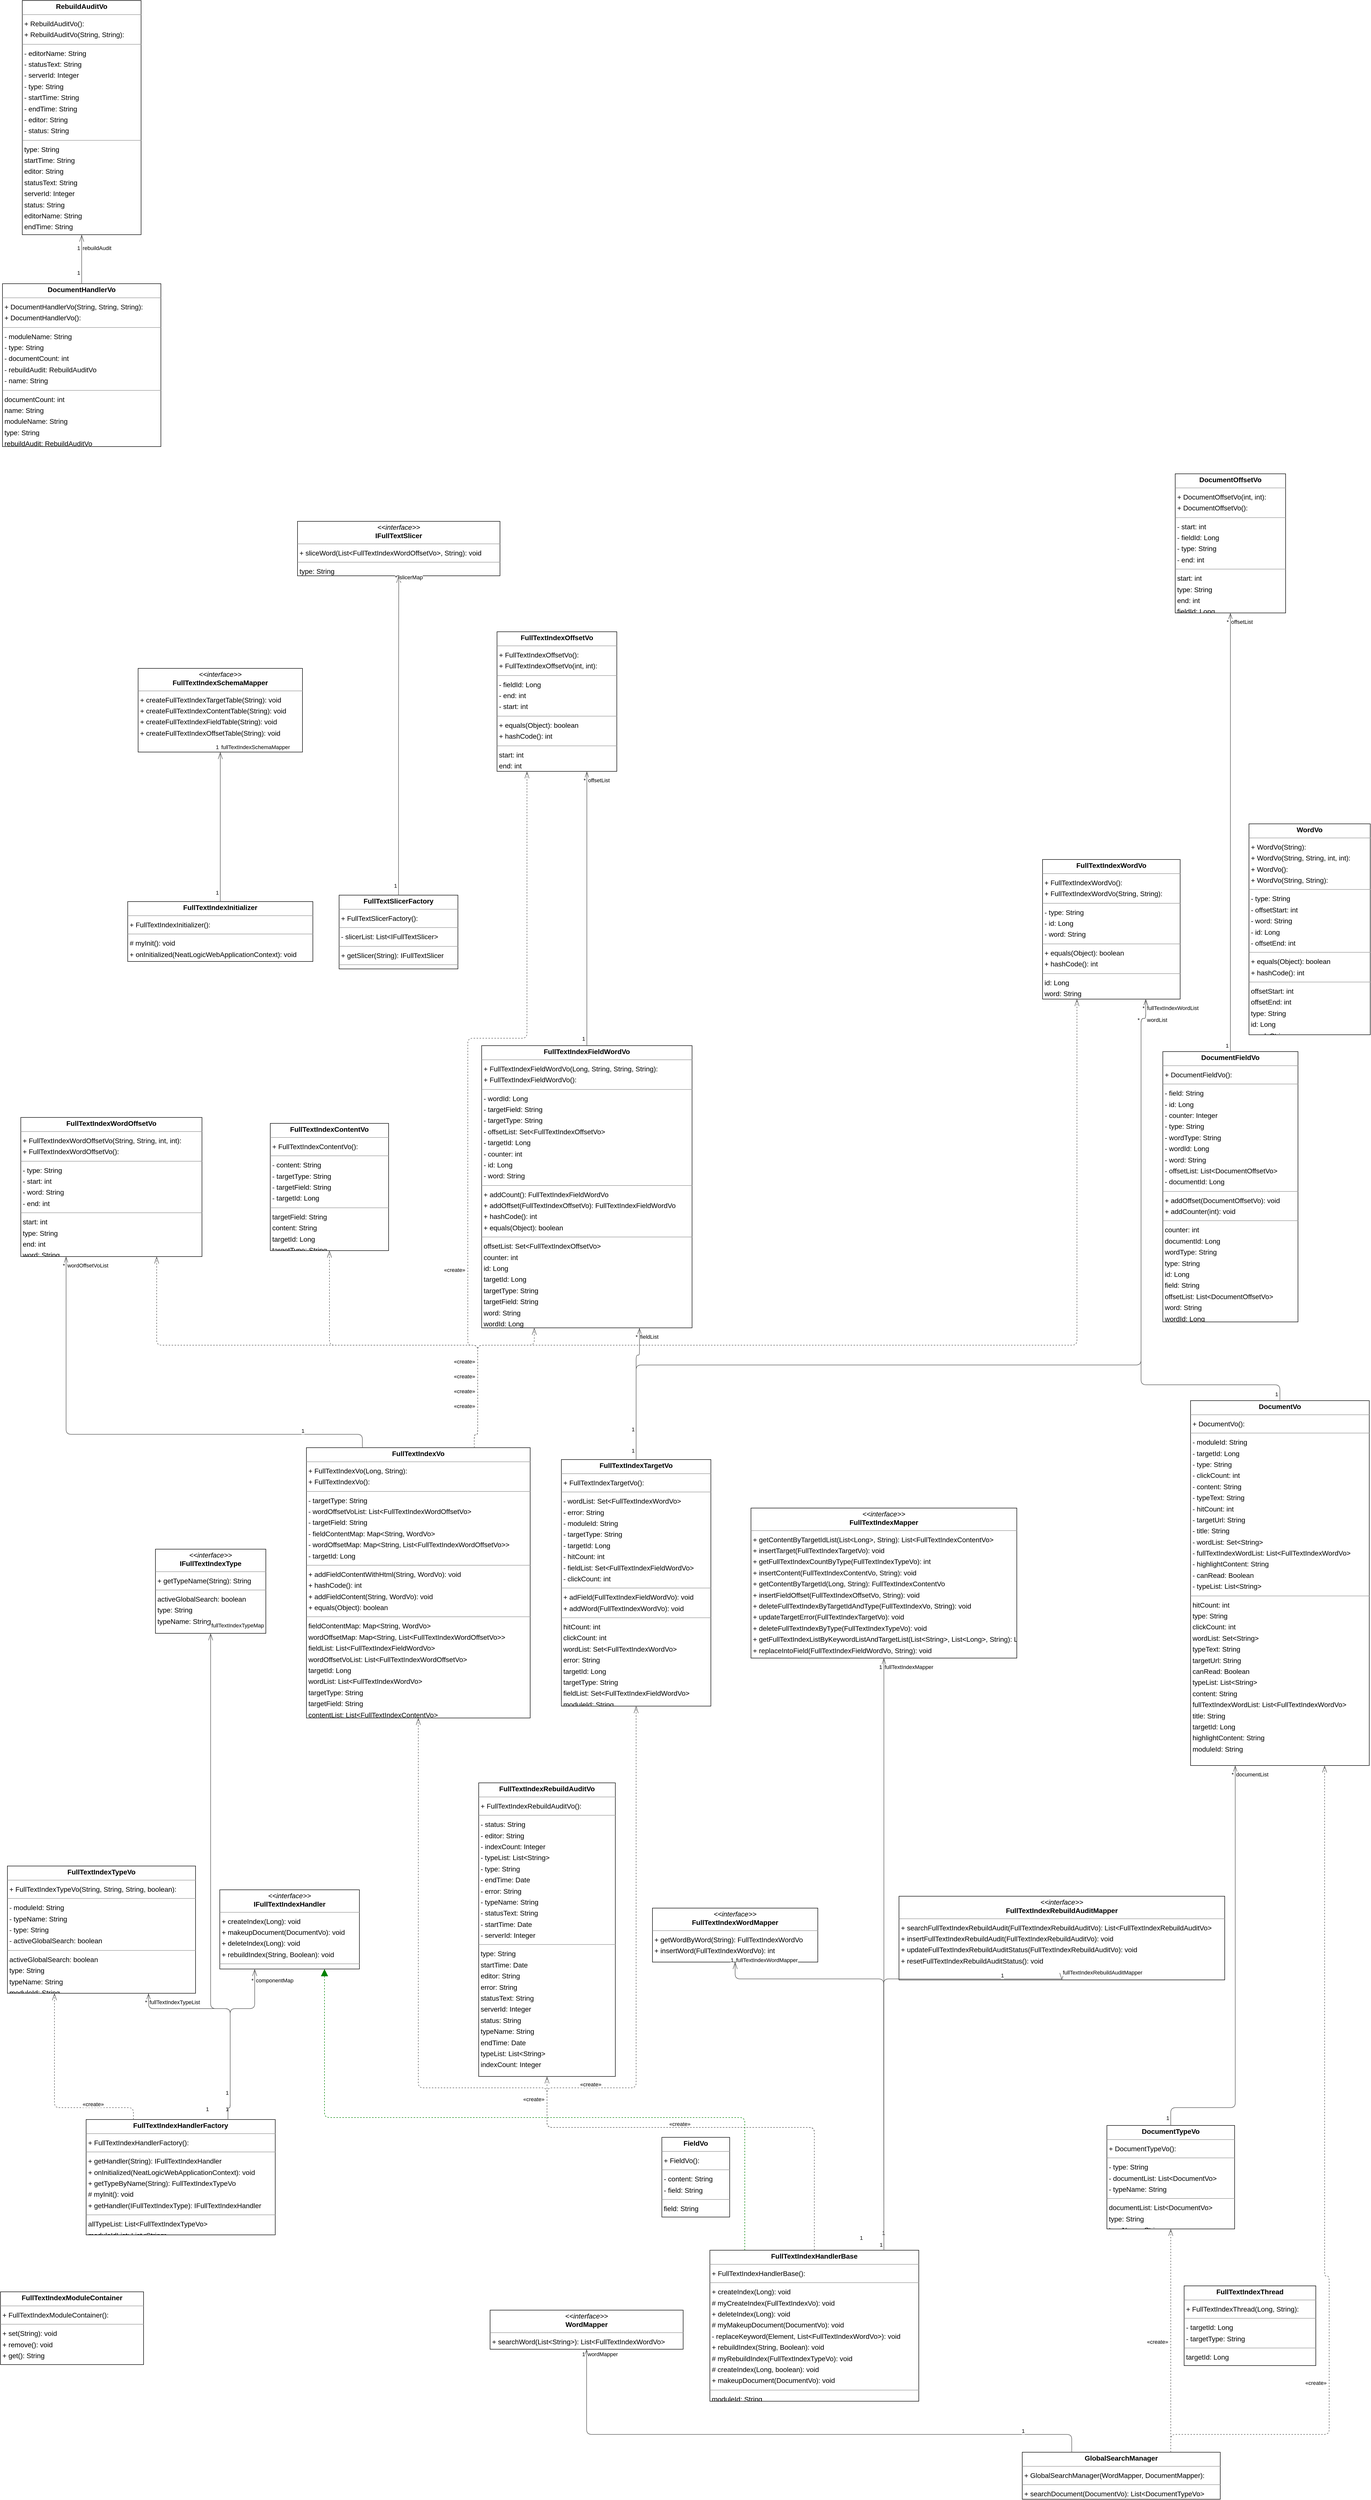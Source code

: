 <mxfile version="24.6.4" type="github">
  <diagram name="第 1 页" id="VPcM-XZPTd7dPfUlE-G8">
    <mxGraphModel dx="2243" dy="2058" grid="1" gridSize="10" guides="1" tooltips="1" connect="1" arrows="1" fold="1" page="1" pageScale="1" pageWidth="827" pageHeight="1169" math="0" shadow="0">
      <root>
        <mxCell id="0" />
        <mxCell id="1" parent="0" />
        <mxCell id="MZGC72tf3JFac9dOt_uT-1" value="&lt;p style=&quot;margin:0px;margin-top:4px;text-align:center;&quot;&gt;&lt;b&gt;DocumentFieldVo&lt;/b&gt;&lt;/p&gt;&lt;hr size=&quot;1&quot;/&gt;&lt;p style=&quot;margin:0 0 0 4px;line-height:1.6;&quot;&gt;+ DocumentFieldVo(): &lt;/p&gt;&lt;hr size=&quot;1&quot;/&gt;&lt;p style=&quot;margin:0 0 0 4px;line-height:1.6;&quot;&gt;- field: String&lt;br/&gt;- id: Long&lt;br/&gt;- counter: Integer&lt;br/&gt;- type: String&lt;br/&gt;- wordType: String&lt;br/&gt;- wordId: Long&lt;br/&gt;- word: String&lt;br/&gt;- offsetList: List&amp;lt;DocumentOffsetVo&amp;gt;&lt;br/&gt;- documentId: Long&lt;/p&gt;&lt;hr size=&quot;1&quot;/&gt;&lt;p style=&quot;margin:0 0 0 4px;line-height:1.6;&quot;&gt;+ addOffset(DocumentOffsetVo): void&lt;br/&gt;+ addCounter(int): void&lt;/p&gt;&lt;hr size=&quot;1&quot;/&gt;&lt;p style=&quot;margin:0 0 0 4px;line-height:1.6;&quot;&gt; counter: int&lt;br/&gt; documentId: Long&lt;br/&gt; wordType: String&lt;br/&gt; type: String&lt;br/&gt; id: Long&lt;br/&gt; field: String&lt;br/&gt; offsetList: List&amp;lt;DocumentOffsetVo&amp;gt;&lt;br/&gt; word: String&lt;br/&gt; wordId: Long&lt;/p&gt;" style="verticalAlign=top;align=left;overflow=fill;fontSize=14;fontFamily=Helvetica;html=1;rounded=0;shadow=0;comic=0;labelBackgroundColor=none;strokeWidth=1;" vertex="1" parent="1">
          <mxGeometry x="2036" y="1755" width="273" height="546" as="geometry" />
        </mxCell>
        <mxCell id="MZGC72tf3JFac9dOt_uT-2" value="&lt;p style=&quot;margin:0px;margin-top:4px;text-align:center;&quot;&gt;&lt;b&gt;DocumentHandlerVo&lt;/b&gt;&lt;/p&gt;&lt;hr size=&quot;1&quot;/&gt;&lt;p style=&quot;margin:0 0 0 4px;line-height:1.6;&quot;&gt;+ DocumentHandlerVo(String, String, String): &lt;br/&gt;+ DocumentHandlerVo(): &lt;/p&gt;&lt;hr size=&quot;1&quot;/&gt;&lt;p style=&quot;margin:0 0 0 4px;line-height:1.6;&quot;&gt;- moduleName: String&lt;br/&gt;- type: String&lt;br/&gt;- documentCount: int&lt;br/&gt;- rebuildAudit: RebuildAuditVo&lt;br/&gt;- name: String&lt;/p&gt;&lt;hr size=&quot;1&quot;/&gt;&lt;p style=&quot;margin:0 0 0 4px;line-height:1.6;&quot;&gt; documentCount: int&lt;br/&gt; name: String&lt;br/&gt; moduleName: String&lt;br/&gt; type: String&lt;br/&gt; rebuildAudit: RebuildAuditVo&lt;/p&gt;" style="verticalAlign=top;align=left;overflow=fill;fontSize=14;fontFamily=Helvetica;html=1;rounded=0;shadow=0;comic=0;labelBackgroundColor=none;strokeWidth=1;" vertex="1" parent="1">
          <mxGeometry x="-308" y="204" width="320" height="329" as="geometry" />
        </mxCell>
        <mxCell id="MZGC72tf3JFac9dOt_uT-3" value="&lt;p style=&quot;margin:0px;margin-top:4px;text-align:center;&quot;&gt;&lt;b&gt;DocumentOffsetVo&lt;/b&gt;&lt;/p&gt;&lt;hr size=&quot;1&quot;/&gt;&lt;p style=&quot;margin:0 0 0 4px;line-height:1.6;&quot;&gt;+ DocumentOffsetVo(int, int): &lt;br/&gt;+ DocumentOffsetVo(): &lt;/p&gt;&lt;hr size=&quot;1&quot;/&gt;&lt;p style=&quot;margin:0 0 0 4px;line-height:1.6;&quot;&gt;- start: int&lt;br/&gt;- fieldId: Long&lt;br/&gt;- type: String&lt;br/&gt;- end: int&lt;/p&gt;&lt;hr size=&quot;1&quot;/&gt;&lt;p style=&quot;margin:0 0 0 4px;line-height:1.6;&quot;&gt; start: int&lt;br/&gt; type: String&lt;br/&gt; end: int&lt;br/&gt; fieldId: Long&lt;/p&gt;" style="verticalAlign=top;align=left;overflow=fill;fontSize=14;fontFamily=Helvetica;html=1;rounded=0;shadow=0;comic=0;labelBackgroundColor=none;strokeWidth=1;" vertex="1" parent="1">
          <mxGeometry x="2061" y="588" width="223" height="281" as="geometry" />
        </mxCell>
        <mxCell id="MZGC72tf3JFac9dOt_uT-4" value="&lt;p style=&quot;margin:0px;margin-top:4px;text-align:center;&quot;&gt;&lt;b&gt;DocumentTypeVo&lt;/b&gt;&lt;/p&gt;&lt;hr size=&quot;1&quot;/&gt;&lt;p style=&quot;margin:0 0 0 4px;line-height:1.6;&quot;&gt;+ DocumentTypeVo(): &lt;/p&gt;&lt;hr size=&quot;1&quot;/&gt;&lt;p style=&quot;margin:0 0 0 4px;line-height:1.6;&quot;&gt;- type: String&lt;br/&gt;- documentList: List&amp;lt;DocumentVo&amp;gt;&lt;br/&gt;- typeName: String&lt;/p&gt;&lt;hr size=&quot;1&quot;/&gt;&lt;p style=&quot;margin:0 0 0 4px;line-height:1.6;&quot;&gt; documentList: List&amp;lt;DocumentVo&amp;gt;&lt;br/&gt; type: String&lt;br/&gt; typeName: String&lt;/p&gt;" style="verticalAlign=top;align=left;overflow=fill;fontSize=14;fontFamily=Helvetica;html=1;rounded=0;shadow=0;comic=0;labelBackgroundColor=none;strokeWidth=1;" vertex="1" parent="1">
          <mxGeometry x="1923" y="3924" width="258" height="209" as="geometry" />
        </mxCell>
        <mxCell id="MZGC72tf3JFac9dOt_uT-5" value="&lt;p style=&quot;margin:0px;margin-top:4px;text-align:center;&quot;&gt;&lt;b&gt;DocumentVo&lt;/b&gt;&lt;/p&gt;&lt;hr size=&quot;1&quot;/&gt;&lt;p style=&quot;margin:0 0 0 4px;line-height:1.6;&quot;&gt;+ DocumentVo(): &lt;/p&gt;&lt;hr size=&quot;1&quot;/&gt;&lt;p style=&quot;margin:0 0 0 4px;line-height:1.6;&quot;&gt;- moduleId: String&lt;br/&gt;- targetId: Long&lt;br/&gt;- type: String&lt;br/&gt;- clickCount: int&lt;br/&gt;- content: String&lt;br/&gt;- typeText: String&lt;br/&gt;- hitCount: int&lt;br/&gt;- targetUrl: String&lt;br/&gt;- title: String&lt;br/&gt;- wordList: Set&amp;lt;String&amp;gt;&lt;br/&gt;- fullTextIndexWordList: List&amp;lt;FullTextIndexWordVo&amp;gt;&lt;br/&gt;- highlightContent: String&lt;br/&gt;- canRead: Boolean&lt;br/&gt;- typeList: List&amp;lt;String&amp;gt;&lt;/p&gt;&lt;hr size=&quot;1&quot;/&gt;&lt;p style=&quot;margin:0 0 0 4px;line-height:1.6;&quot;&gt; hitCount: int&lt;br/&gt; type: String&lt;br/&gt; clickCount: int&lt;br/&gt; wordList: Set&amp;lt;String&amp;gt;&lt;br/&gt; typeText: String&lt;br/&gt; targetUrl: String&lt;br/&gt; canRead: Boolean&lt;br/&gt; typeList: List&amp;lt;String&amp;gt;&lt;br/&gt; content: String&lt;br/&gt; fullTextIndexWordList: List&amp;lt;FullTextIndexWordVo&amp;gt;&lt;br/&gt; title: String&lt;br/&gt; targetId: Long&lt;br/&gt; highlightContent: String&lt;br/&gt; moduleId: String&lt;/p&gt;" style="verticalAlign=top;align=left;overflow=fill;fontSize=14;fontFamily=Helvetica;html=1;rounded=0;shadow=0;comic=0;labelBackgroundColor=none;strokeWidth=1;" vertex="1" parent="1">
          <mxGeometry x="2092" y="2460" width="361" height="737" as="geometry" />
        </mxCell>
        <mxCell id="MZGC72tf3JFac9dOt_uT-6" value="&lt;p style=&quot;margin:0px;margin-top:4px;text-align:center;&quot;&gt;&lt;b&gt;FieldVo&lt;/b&gt;&lt;/p&gt;&lt;hr size=&quot;1&quot;/&gt;&lt;p style=&quot;margin:0 0 0 4px;line-height:1.6;&quot;&gt;+ FieldVo(): &lt;/p&gt;&lt;hr size=&quot;1&quot;/&gt;&lt;p style=&quot;margin:0 0 0 4px;line-height:1.6;&quot;&gt;- content: String&lt;br/&gt;- field: String&lt;/p&gt;&lt;hr size=&quot;1&quot;/&gt;&lt;p style=&quot;margin:0 0 0 4px;line-height:1.6;&quot;&gt; field: String&lt;br/&gt; content: String&lt;/p&gt;" style="verticalAlign=top;align=left;overflow=fill;fontSize=14;fontFamily=Helvetica;html=1;rounded=0;shadow=0;comic=0;labelBackgroundColor=none;strokeWidth=1;" vertex="1" parent="1">
          <mxGeometry x="1024" y="3948" width="137" height="161" as="geometry" />
        </mxCell>
        <mxCell id="MZGC72tf3JFac9dOt_uT-7" value="&lt;p style=&quot;margin:0px;margin-top:4px;text-align:center;&quot;&gt;&lt;b&gt;FullTextIndexContentVo&lt;/b&gt;&lt;/p&gt;&lt;hr size=&quot;1&quot;/&gt;&lt;p style=&quot;margin:0 0 0 4px;line-height:1.6;&quot;&gt;+ FullTextIndexContentVo(): &lt;/p&gt;&lt;hr size=&quot;1&quot;/&gt;&lt;p style=&quot;margin:0 0 0 4px;line-height:1.6;&quot;&gt;- content: String&lt;br/&gt;- targetType: String&lt;br/&gt;- targetField: String&lt;br/&gt;- targetId: Long&lt;/p&gt;&lt;hr size=&quot;1&quot;/&gt;&lt;p style=&quot;margin:0 0 0 4px;line-height:1.6;&quot;&gt; targetField: String&lt;br/&gt; content: String&lt;br/&gt; targetId: Long&lt;br/&gt; targetType: String&lt;/p&gt;" style="verticalAlign=top;align=left;overflow=fill;fontSize=14;fontFamily=Helvetica;html=1;rounded=0;shadow=0;comic=0;labelBackgroundColor=none;strokeWidth=1;" vertex="1" parent="1">
          <mxGeometry x="233" y="1900" width="239" height="257" as="geometry" />
        </mxCell>
        <mxCell id="MZGC72tf3JFac9dOt_uT-8" value="&lt;p style=&quot;margin:0px;margin-top:4px;text-align:center;&quot;&gt;&lt;b&gt;FullTextIndexFieldWordVo&lt;/b&gt;&lt;/p&gt;&lt;hr size=&quot;1&quot;/&gt;&lt;p style=&quot;margin:0 0 0 4px;line-height:1.6;&quot;&gt;+ FullTextIndexFieldWordVo(Long, String, String, String): &lt;br/&gt;+ FullTextIndexFieldWordVo(): &lt;/p&gt;&lt;hr size=&quot;1&quot;/&gt;&lt;p style=&quot;margin:0 0 0 4px;line-height:1.6;&quot;&gt;- wordId: Long&lt;br/&gt;- targetField: String&lt;br/&gt;- targetType: String&lt;br/&gt;- offsetList: Set&amp;lt;FullTextIndexOffsetVo&amp;gt;&lt;br/&gt;- targetId: Long&lt;br/&gt;- counter: int&lt;br/&gt;- id: Long&lt;br/&gt;- word: String&lt;/p&gt;&lt;hr size=&quot;1&quot;/&gt;&lt;p style=&quot;margin:0 0 0 4px;line-height:1.6;&quot;&gt;+ addCount(): FullTextIndexFieldWordVo&lt;br/&gt;+ addOffset(FullTextIndexOffsetVo): FullTextIndexFieldWordVo&lt;br/&gt;+ hashCode(): int&lt;br/&gt;+ equals(Object): boolean&lt;/p&gt;&lt;hr size=&quot;1&quot;/&gt;&lt;p style=&quot;margin:0 0 0 4px;line-height:1.6;&quot;&gt; offsetList: Set&amp;lt;FullTextIndexOffsetVo&amp;gt;&lt;br/&gt; counter: int&lt;br/&gt; id: Long&lt;br/&gt; targetId: Long&lt;br/&gt; targetType: String&lt;br/&gt; targetField: String&lt;br/&gt; word: String&lt;br/&gt; wordId: Long&lt;/p&gt;" style="verticalAlign=top;align=left;overflow=fill;fontSize=14;fontFamily=Helvetica;html=1;rounded=0;shadow=0;comic=0;labelBackgroundColor=none;strokeWidth=1;" vertex="1" parent="1">
          <mxGeometry x="660" y="1743" width="425" height="570" as="geometry" />
        </mxCell>
        <mxCell id="MZGC72tf3JFac9dOt_uT-9" value="&lt;p style=&quot;margin:0px;margin-top:4px;text-align:center;&quot;&gt;&lt;b&gt;FullTextIndexHandlerBase&lt;/b&gt;&lt;/p&gt;&lt;hr size=&quot;1&quot;/&gt;&lt;p style=&quot;margin:0 0 0 4px;line-height:1.6;&quot;&gt;+ FullTextIndexHandlerBase(): &lt;/p&gt;&lt;hr size=&quot;1&quot;/&gt;&lt;p style=&quot;margin:0 0 0 4px;line-height:1.6;&quot;&gt;+ createIndex(Long): void&lt;br/&gt;# myCreateIndex(FullTextIndexVo): void&lt;br/&gt;+ deleteIndex(Long): void&lt;br/&gt;# myMakeupDocument(DocumentVo): void&lt;br/&gt;- replaceKeyword(Element, List&amp;lt;FullTextIndexWordVo&amp;gt;): void&lt;br/&gt;+ rebuildIndex(String, Boolean): void&lt;br/&gt;# myRebuildIndex(FullTextIndexTypeVo): void&lt;br/&gt;# createIndex(Long, boolean): void&lt;br/&gt;+ makeupDocument(DocumentVo): void&lt;/p&gt;&lt;hr size=&quot;1&quot;/&gt;&lt;p style=&quot;margin:0 0 0 4px;line-height:1.6;&quot;&gt; moduleId: String&lt;/p&gt;" style="verticalAlign=top;align=left;overflow=fill;fontSize=14;fontFamily=Helvetica;html=1;rounded=0;shadow=0;comic=0;labelBackgroundColor=none;strokeWidth=1;" vertex="1" parent="1">
          <mxGeometry x="1121" y="4176" width="422" height="305" as="geometry" />
        </mxCell>
        <mxCell id="MZGC72tf3JFac9dOt_uT-10" value="&lt;p style=&quot;margin:0px;margin-top:4px;text-align:center;&quot;&gt;&lt;b&gt;FullTextIndexHandlerFactory&lt;/b&gt;&lt;/p&gt;&lt;hr size=&quot;1&quot;/&gt;&lt;p style=&quot;margin:0 0 0 4px;line-height:1.6;&quot;&gt;+ FullTextIndexHandlerFactory(): &lt;/p&gt;&lt;hr size=&quot;1&quot;/&gt;&lt;p style=&quot;margin:0 0 0 4px;line-height:1.6;&quot;&gt;+ getHandler(String): IFullTextIndexHandler&lt;br/&gt;+ onInitialized(NeatLogicWebApplicationContext): void&lt;br/&gt;+ getTypeByName(String): FullTextIndexTypeVo&lt;br/&gt;# myInit(): void&lt;br/&gt;+ getHandler(IFullTextIndexType): IFullTextIndexHandler&lt;/p&gt;&lt;hr size=&quot;1&quot;/&gt;&lt;p style=&quot;margin:0 0 0 4px;line-height:1.6;&quot;&gt; allTypeList: List&amp;lt;FullTextIndexTypeVo&amp;gt;&lt;br/&gt; moduleIdList: List&amp;lt;String&amp;gt;&lt;/p&gt;" style="verticalAlign=top;align=left;overflow=fill;fontSize=14;fontFamily=Helvetica;html=1;rounded=0;shadow=0;comic=0;labelBackgroundColor=none;strokeWidth=1;" vertex="1" parent="1">
          <mxGeometry x="-139" y="3912" width="382" height="233" as="geometry" />
        </mxCell>
        <mxCell id="MZGC72tf3JFac9dOt_uT-11" value="&lt;p style=&quot;margin:0px;margin-top:4px;text-align:center;&quot;&gt;&lt;b&gt;FullTextIndexInitializer&lt;/b&gt;&lt;/p&gt;&lt;hr size=&quot;1&quot;/&gt;&lt;p style=&quot;margin:0 0 0 4px;line-height:1.6;&quot;&gt;+ FullTextIndexInitializer(): &lt;/p&gt;&lt;hr size=&quot;1&quot;/&gt;&lt;p style=&quot;margin:0 0 0 4px;line-height:1.6;&quot;&gt;# myInit(): void&lt;br/&gt;+ onInitialized(NeatLogicWebApplicationContext): void&lt;/p&gt;" style="verticalAlign=top;align=left;overflow=fill;fontSize=14;fontFamily=Helvetica;html=1;rounded=0;shadow=0;comic=0;labelBackgroundColor=none;strokeWidth=1;" vertex="1" parent="1">
          <mxGeometry x="-55" y="1452" width="374" height="121" as="geometry" />
        </mxCell>
        <mxCell id="MZGC72tf3JFac9dOt_uT-12" value="&lt;p style=&quot;margin:0px;margin-top:4px;text-align:center;&quot;&gt;&lt;i&gt;&amp;lt;&amp;lt;interface&amp;gt;&amp;gt;&lt;/i&gt;&lt;br/&gt;&lt;b&gt;FullTextIndexMapper&lt;/b&gt;&lt;/p&gt;&lt;hr size=&quot;1&quot;/&gt;&lt;p style=&quot;margin:0 0 0 4px;line-height:1.6;&quot;&gt;+ getContentByTargetIdList(List&amp;lt;Long&amp;gt;, String): List&amp;lt;FullTextIndexContentVo&amp;gt;&lt;br/&gt;+ insertTarget(FullTextIndexTargetVo): void&lt;br/&gt;+ getFullTextIndexCountByType(FullTextIndexTypeVo): int&lt;br/&gt;+ insertContent(FullTextIndexContentVo, String): void&lt;br/&gt;+ getContentByTargetId(Long, String): FullTextIndexContentVo&lt;br/&gt;+ insertFieldOffset(FullTextIndexOffsetVo, String): void&lt;br/&gt;+ deleteFullTextIndexByTargetIdAndType(FullTextIndexVo, String): void&lt;br/&gt;+ updateTargetError(FullTextIndexTargetVo): void&lt;br/&gt;+ deleteFullTextIndexByType(FullTextIndexTypeVo): void&lt;br/&gt;+ getFullTextIndexListByKeywordListAndTargetList(List&amp;lt;String&amp;gt;, List&amp;lt;Long&amp;gt;, String): List&amp;lt;FullTextIndexVo&amp;gt;&lt;br/&gt;+ replaceIntoField(FullTextIndexFieldWordVo, String): void&lt;/p&gt;" style="verticalAlign=top;align=left;overflow=fill;fontSize=14;fontFamily=Helvetica;html=1;rounded=0;shadow=0;comic=0;labelBackgroundColor=none;strokeWidth=1;" vertex="1" parent="1">
          <mxGeometry x="1204" y="2677" width="537" height="303" as="geometry" />
        </mxCell>
        <mxCell id="MZGC72tf3JFac9dOt_uT-13" value="&lt;p style=&quot;margin:0px;margin-top:4px;text-align:center;&quot;&gt;&lt;b&gt;FullTextIndexModuleContainer&lt;/b&gt;&lt;/p&gt;&lt;hr size=&quot;1&quot;/&gt;&lt;p style=&quot;margin:0 0 0 4px;line-height:1.6;&quot;&gt;+ FullTextIndexModuleContainer(): &lt;/p&gt;&lt;hr size=&quot;1&quot;/&gt;&lt;p style=&quot;margin:0 0 0 4px;line-height:1.6;&quot;&gt;+ set(String): void&lt;br/&gt;+ remove(): void&lt;br/&gt;+ get(): String&lt;/p&gt;" style="verticalAlign=top;align=left;overflow=fill;fontSize=14;fontFamily=Helvetica;html=1;rounded=0;shadow=0;comic=0;labelBackgroundColor=none;strokeWidth=1;" vertex="1" parent="1">
          <mxGeometry x="-312" y="4260" width="289" height="147" as="geometry" />
        </mxCell>
        <mxCell id="MZGC72tf3JFac9dOt_uT-14" value="&lt;p style=&quot;margin:0px;margin-top:4px;text-align:center;&quot;&gt;&lt;b&gt;FullTextIndexOffsetVo&lt;/b&gt;&lt;/p&gt;&lt;hr size=&quot;1&quot;/&gt;&lt;p style=&quot;margin:0 0 0 4px;line-height:1.6;&quot;&gt;+ FullTextIndexOffsetVo(): &lt;br/&gt;+ FullTextIndexOffsetVo(int, int): &lt;/p&gt;&lt;hr size=&quot;1&quot;/&gt;&lt;p style=&quot;margin:0 0 0 4px;line-height:1.6;&quot;&gt;- fieldId: Long&lt;br/&gt;- end: int&lt;br/&gt;- start: int&lt;/p&gt;&lt;hr size=&quot;1&quot;/&gt;&lt;p style=&quot;margin:0 0 0 4px;line-height:1.6;&quot;&gt;+ equals(Object): boolean&lt;br/&gt;+ hashCode(): int&lt;/p&gt;&lt;hr size=&quot;1&quot;/&gt;&lt;p style=&quot;margin:0 0 0 4px;line-height:1.6;&quot;&gt; start: int&lt;br/&gt; end: int&lt;br/&gt; fieldId: Long&lt;/p&gt;" style="verticalAlign=top;align=left;overflow=fill;fontSize=14;fontFamily=Helvetica;html=1;rounded=0;shadow=0;comic=0;labelBackgroundColor=none;strokeWidth=1;" vertex="1" parent="1">
          <mxGeometry x="691" y="907" width="242" height="282" as="geometry" />
        </mxCell>
        <mxCell id="MZGC72tf3JFac9dOt_uT-15" value="&lt;p style=&quot;margin:0px;margin-top:4px;text-align:center;&quot;&gt;&lt;i&gt;&amp;lt;&amp;lt;interface&amp;gt;&amp;gt;&lt;/i&gt;&lt;br/&gt;&lt;b&gt;FullTextIndexRebuildAuditMapper&lt;/b&gt;&lt;/p&gt;&lt;hr size=&quot;1&quot;/&gt;&lt;p style=&quot;margin:0 0 0 4px;line-height:1.6;&quot;&gt;+ searchFullTextIndexRebuildAudit(FullTextIndexRebuildAuditVo): List&amp;lt;FullTextIndexRebuildAuditVo&amp;gt;&lt;br/&gt;+ insertFullTextIndexRebuildAudit(FullTextIndexRebuildAuditVo): void&lt;br/&gt;+ updateFullTextIndexRebuildAuditStatus(FullTextIndexRebuildAuditVo): void&lt;br/&gt;+ resetFullTextIndexRebuildAuditStatus(): void&lt;/p&gt;" style="verticalAlign=top;align=left;overflow=fill;fontSize=14;fontFamily=Helvetica;html=1;rounded=0;shadow=0;comic=0;labelBackgroundColor=none;strokeWidth=1;" vertex="1" parent="1">
          <mxGeometry x="1503" y="3461" width="658" height="169" as="geometry" />
        </mxCell>
        <mxCell id="MZGC72tf3JFac9dOt_uT-16" value="&lt;p style=&quot;margin:0px;margin-top:4px;text-align:center;&quot;&gt;&lt;b&gt;FullTextIndexRebuildAuditVo&lt;/b&gt;&lt;/p&gt;&lt;hr size=&quot;1&quot;/&gt;&lt;p style=&quot;margin:0 0 0 4px;line-height:1.6;&quot;&gt;+ FullTextIndexRebuildAuditVo(): &lt;/p&gt;&lt;hr size=&quot;1&quot;/&gt;&lt;p style=&quot;margin:0 0 0 4px;line-height:1.6;&quot;&gt;- status: String&lt;br/&gt;- editor: String&lt;br/&gt;- indexCount: Integer&lt;br/&gt;- typeList: List&amp;lt;String&amp;gt;&lt;br/&gt;- type: String&lt;br/&gt;- endTime: Date&lt;br/&gt;- error: String&lt;br/&gt;- typeName: String&lt;br/&gt;- statusText: String&lt;br/&gt;- startTime: Date&lt;br/&gt;- serverId: Integer&lt;/p&gt;&lt;hr size=&quot;1&quot;/&gt;&lt;p style=&quot;margin:0 0 0 4px;line-height:1.6;&quot;&gt; type: String&lt;br/&gt; startTime: Date&lt;br/&gt; editor: String&lt;br/&gt; error: String&lt;br/&gt; statusText: String&lt;br/&gt; serverId: Integer&lt;br/&gt; status: String&lt;br/&gt; typeName: String&lt;br/&gt; endTime: Date&lt;br/&gt; typeList: List&amp;lt;String&amp;gt;&lt;br/&gt; indexCount: Integer&lt;/p&gt;" style="verticalAlign=top;align=left;overflow=fill;fontSize=14;fontFamily=Helvetica;html=1;rounded=0;shadow=0;comic=0;labelBackgroundColor=none;strokeWidth=1;" vertex="1" parent="1">
          <mxGeometry x="654" y="3232" width="276" height="593" as="geometry" />
        </mxCell>
        <mxCell id="MZGC72tf3JFac9dOt_uT-17" value="&lt;p style=&quot;margin:0px;margin-top:4px;text-align:center;&quot;&gt;&lt;i&gt;&amp;lt;&amp;lt;interface&amp;gt;&amp;gt;&lt;/i&gt;&lt;br/&gt;&lt;b&gt;FullTextIndexSchemaMapper&lt;/b&gt;&lt;/p&gt;&lt;hr size=&quot;1&quot;/&gt;&lt;p style=&quot;margin:0 0 0 4px;line-height:1.6;&quot;&gt;+ createFullTextIndexTargetTable(String): void&lt;br/&gt;+ createFullTextIndexContentTable(String): void&lt;br/&gt;+ createFullTextIndexFieldTable(String): void&lt;br/&gt;+ createFullTextIndexOffsetTable(String): void&lt;/p&gt;" style="verticalAlign=top;align=left;overflow=fill;fontSize=14;fontFamily=Helvetica;html=1;rounded=0;shadow=0;comic=0;labelBackgroundColor=none;strokeWidth=1;" vertex="1" parent="1">
          <mxGeometry x="-34" y="981" width="332" height="169" as="geometry" />
        </mxCell>
        <mxCell id="MZGC72tf3JFac9dOt_uT-18" value="&lt;p style=&quot;margin:0px;margin-top:4px;text-align:center;&quot;&gt;&lt;b&gt;FullTextIndexTargetVo&lt;/b&gt;&lt;/p&gt;&lt;hr size=&quot;1&quot;/&gt;&lt;p style=&quot;margin:0 0 0 4px;line-height:1.6;&quot;&gt;+ FullTextIndexTargetVo(): &lt;/p&gt;&lt;hr size=&quot;1&quot;/&gt;&lt;p style=&quot;margin:0 0 0 4px;line-height:1.6;&quot;&gt;- wordList: Set&amp;lt;FullTextIndexWordVo&amp;gt;&lt;br/&gt;- error: String&lt;br/&gt;- moduleId: String&lt;br/&gt;- targetType: String&lt;br/&gt;- targetId: Long&lt;br/&gt;- hitCount: int&lt;br/&gt;- fieldList: Set&amp;lt;FullTextIndexFieldWordVo&amp;gt;&lt;br/&gt;- clickCount: int&lt;/p&gt;&lt;hr size=&quot;1&quot;/&gt;&lt;p style=&quot;margin:0 0 0 4px;line-height:1.6;&quot;&gt;+ adField(FullTextIndexFieldWordVo): void&lt;br/&gt;+ addWord(FullTextIndexWordVo): void&lt;/p&gt;&lt;hr size=&quot;1&quot;/&gt;&lt;p style=&quot;margin:0 0 0 4px;line-height:1.6;&quot;&gt; hitCount: int&lt;br/&gt; clickCount: int&lt;br/&gt; wordList: Set&amp;lt;FullTextIndexWordVo&amp;gt;&lt;br/&gt; error: String&lt;br/&gt; targetId: Long&lt;br/&gt; targetType: String&lt;br/&gt; fieldList: Set&amp;lt;FullTextIndexFieldWordVo&amp;gt;&lt;br/&gt; moduleId: String&lt;/p&gt;" style="verticalAlign=top;align=left;overflow=fill;fontSize=14;fontFamily=Helvetica;html=1;rounded=0;shadow=0;comic=0;labelBackgroundColor=none;strokeWidth=1;" vertex="1" parent="1">
          <mxGeometry x="821" y="2579" width="302" height="498" as="geometry" />
        </mxCell>
        <mxCell id="MZGC72tf3JFac9dOt_uT-19" value="&lt;p style=&quot;margin:0px;margin-top:4px;text-align:center;&quot;&gt;&lt;b&gt;FullTextIndexThread&lt;/b&gt;&lt;/p&gt;&lt;hr size=&quot;1&quot;/&gt;&lt;p style=&quot;margin:0 0 0 4px;line-height:1.6;&quot;&gt;+ FullTextIndexThread(Long, String): &lt;/p&gt;&lt;hr size=&quot;1&quot;/&gt;&lt;p style=&quot;margin:0 0 0 4px;line-height:1.6;&quot;&gt;- targetId: Long&lt;br/&gt;- targetType: String&lt;/p&gt;&lt;hr size=&quot;1&quot;/&gt;&lt;p style=&quot;margin:0 0 0 4px;line-height:1.6;&quot;&gt; targetId: Long&lt;br/&gt; targetType: String&lt;/p&gt;" style="verticalAlign=top;align=left;overflow=fill;fontSize=14;fontFamily=Helvetica;html=1;rounded=0;shadow=0;comic=0;labelBackgroundColor=none;strokeWidth=1;" vertex="1" parent="1">
          <mxGeometry x="2079" y="4248" width="266" height="161" as="geometry" />
        </mxCell>
        <mxCell id="MZGC72tf3JFac9dOt_uT-20" value="&lt;p style=&quot;margin:0px;margin-top:4px;text-align:center;&quot;&gt;&lt;b&gt;FullTextIndexTypeVo&lt;/b&gt;&lt;/p&gt;&lt;hr size=&quot;1&quot;/&gt;&lt;p style=&quot;margin:0 0 0 4px;line-height:1.6;&quot;&gt;+ FullTextIndexTypeVo(String, String, String, boolean): &lt;/p&gt;&lt;hr size=&quot;1&quot;/&gt;&lt;p style=&quot;margin:0 0 0 4px;line-height:1.6;&quot;&gt;- moduleId: String&lt;br/&gt;- typeName: String&lt;br/&gt;- type: String&lt;br/&gt;- activeGlobalSearch: boolean&lt;/p&gt;&lt;hr size=&quot;1&quot;/&gt;&lt;p style=&quot;margin:0 0 0 4px;line-height:1.6;&quot;&gt; activeGlobalSearch: boolean&lt;br/&gt; type: String&lt;br/&gt; typeName: String&lt;br/&gt; moduleId: String&lt;/p&gt;" style="verticalAlign=top;align=left;overflow=fill;fontSize=14;fontFamily=Helvetica;html=1;rounded=0;shadow=0;comic=0;labelBackgroundColor=none;strokeWidth=1;" vertex="1" parent="1">
          <mxGeometry x="-298" y="3400" width="380" height="257" as="geometry" />
        </mxCell>
        <mxCell id="MZGC72tf3JFac9dOt_uT-21" value="&lt;p style=&quot;margin:0px;margin-top:4px;text-align:center;&quot;&gt;&lt;b&gt;FullTextIndexVo&lt;/b&gt;&lt;/p&gt;&lt;hr size=&quot;1&quot;/&gt;&lt;p style=&quot;margin:0 0 0 4px;line-height:1.6;&quot;&gt;+ FullTextIndexVo(Long, String): &lt;br/&gt;+ FullTextIndexVo(): &lt;/p&gt;&lt;hr size=&quot;1&quot;/&gt;&lt;p style=&quot;margin:0 0 0 4px;line-height:1.6;&quot;&gt;- targetType: String&lt;br/&gt;- wordOffsetVoList: List&amp;lt;FullTextIndexWordOffsetVo&amp;gt;&lt;br/&gt;- targetField: String&lt;br/&gt;- fieldContentMap: Map&amp;lt;String, WordVo&amp;gt;&lt;br/&gt;- wordOffsetMap: Map&amp;lt;String, List&amp;lt;FullTextIndexWordOffsetVo&amp;gt;&amp;gt;&lt;br/&gt;- targetId: Long&lt;/p&gt;&lt;hr size=&quot;1&quot;/&gt;&lt;p style=&quot;margin:0 0 0 4px;line-height:1.6;&quot;&gt;+ addFieldContentWithHtml(String, WordVo): void&lt;br/&gt;+ hashCode(): int&lt;br/&gt;+ addFieldContent(String, WordVo): void&lt;br/&gt;+ equals(Object): boolean&lt;/p&gt;&lt;hr size=&quot;1&quot;/&gt;&lt;p style=&quot;margin:0 0 0 4px;line-height:1.6;&quot;&gt; fieldContentMap: Map&amp;lt;String, WordVo&amp;gt;&lt;br/&gt; wordOffsetMap: Map&amp;lt;String, List&amp;lt;FullTextIndexWordOffsetVo&amp;gt;&amp;gt;&lt;br/&gt; fieldList: List&amp;lt;FullTextIndexFieldWordVo&amp;gt;&lt;br/&gt; wordOffsetVoList: List&amp;lt;FullTextIndexWordOffsetVo&amp;gt;&lt;br/&gt; targetId: Long&lt;br/&gt; wordList: List&amp;lt;FullTextIndexWordVo&amp;gt;&lt;br/&gt; targetType: String&lt;br/&gt; targetField: String&lt;br/&gt; contentList: List&amp;lt;FullTextIndexContentVo&amp;gt;&lt;/p&gt;" style="verticalAlign=top;align=left;overflow=fill;fontSize=14;fontFamily=Helvetica;html=1;rounded=0;shadow=0;comic=0;labelBackgroundColor=none;strokeWidth=1;" vertex="1" parent="1">
          <mxGeometry x="306" y="2555" width="452" height="546" as="geometry" />
        </mxCell>
        <mxCell id="MZGC72tf3JFac9dOt_uT-22" value="&lt;p style=&quot;margin:0px;margin-top:4px;text-align:center;&quot;&gt;&lt;i&gt;&amp;lt;&amp;lt;interface&amp;gt;&amp;gt;&lt;/i&gt;&lt;br/&gt;&lt;b&gt;FullTextIndexWordMapper&lt;/b&gt;&lt;/p&gt;&lt;hr size=&quot;1&quot;/&gt;&lt;p style=&quot;margin:0 0 0 4px;line-height:1.6;&quot;&gt;+ getWordByWord(String): FullTextIndexWordVo&lt;br/&gt;+ insertWord(FullTextIndexWordVo): int&lt;/p&gt;" style="verticalAlign=top;align=left;overflow=fill;fontSize=14;fontFamily=Helvetica;html=1;rounded=0;shadow=0;comic=0;labelBackgroundColor=none;strokeWidth=1;" vertex="1" parent="1">
          <mxGeometry x="1005" y="3485" width="334" height="109" as="geometry" />
        </mxCell>
        <mxCell id="MZGC72tf3JFac9dOt_uT-23" value="&lt;p style=&quot;margin:0px;margin-top:4px;text-align:center;&quot;&gt;&lt;b&gt;FullTextIndexWordOffsetVo&lt;/b&gt;&lt;/p&gt;&lt;hr size=&quot;1&quot;/&gt;&lt;p style=&quot;margin:0 0 0 4px;line-height:1.6;&quot;&gt;+ FullTextIndexWordOffsetVo(String, String, int, int): &lt;br/&gt;+ FullTextIndexWordOffsetVo(): &lt;/p&gt;&lt;hr size=&quot;1&quot;/&gt;&lt;p style=&quot;margin:0 0 0 4px;line-height:1.6;&quot;&gt;- type: String&lt;br/&gt;- start: int&lt;br/&gt;- word: String&lt;br/&gt;- end: int&lt;/p&gt;&lt;hr size=&quot;1&quot;/&gt;&lt;p style=&quot;margin:0 0 0 4px;line-height:1.6;&quot;&gt; start: int&lt;br/&gt; type: String&lt;br/&gt; end: int&lt;br/&gt; word: String&lt;/p&gt;" style="verticalAlign=top;align=left;overflow=fill;fontSize=14;fontFamily=Helvetica;html=1;rounded=0;shadow=0;comic=0;labelBackgroundColor=none;strokeWidth=1;" vertex="1" parent="1">
          <mxGeometry x="-271" y="1888" width="366" height="281" as="geometry" />
        </mxCell>
        <mxCell id="MZGC72tf3JFac9dOt_uT-24" value="&lt;p style=&quot;margin:0px;margin-top:4px;text-align:center;&quot;&gt;&lt;b&gt;FullTextIndexWordVo&lt;/b&gt;&lt;/p&gt;&lt;hr size=&quot;1&quot;/&gt;&lt;p style=&quot;margin:0 0 0 4px;line-height:1.6;&quot;&gt;+ FullTextIndexWordVo(): &lt;br/&gt;+ FullTextIndexWordVo(String, String): &lt;/p&gt;&lt;hr size=&quot;1&quot;/&gt;&lt;p style=&quot;margin:0 0 0 4px;line-height:1.6;&quot;&gt;- type: String&lt;br/&gt;- id: Long&lt;br/&gt;- word: String&lt;/p&gt;&lt;hr size=&quot;1&quot;/&gt;&lt;p style=&quot;margin:0 0 0 4px;line-height:1.6;&quot;&gt;+ equals(Object): boolean&lt;br/&gt;+ hashCode(): int&lt;/p&gt;&lt;hr size=&quot;1&quot;/&gt;&lt;p style=&quot;margin:0 0 0 4px;line-height:1.6;&quot;&gt; id: Long&lt;br/&gt; word: String&lt;br/&gt; type: String&lt;/p&gt;" style="verticalAlign=top;align=left;overflow=fill;fontSize=14;fontFamily=Helvetica;html=1;rounded=0;shadow=0;comic=0;labelBackgroundColor=none;strokeWidth=1;" vertex="1" parent="1">
          <mxGeometry x="1793" y="1367" width="278" height="282" as="geometry" />
        </mxCell>
        <mxCell id="MZGC72tf3JFac9dOt_uT-25" value="&lt;p style=&quot;margin:0px;margin-top:4px;text-align:center;&quot;&gt;&lt;b&gt;FullTextSlicerFactory&lt;/b&gt;&lt;/p&gt;&lt;hr size=&quot;1&quot;/&gt;&lt;p style=&quot;margin:0 0 0 4px;line-height:1.6;&quot;&gt;+ FullTextSlicerFactory(): &lt;/p&gt;&lt;hr size=&quot;1&quot;/&gt;&lt;p style=&quot;margin:0 0 0 4px;line-height:1.6;&quot;&gt;- slicerList: List&amp;lt;IFullTextSlicer&amp;gt;&lt;/p&gt;&lt;hr size=&quot;1&quot;/&gt;&lt;p style=&quot;margin:0 0 0 4px;line-height:1.6;&quot;&gt;+ getSlicer(String): IFullTextSlicer&lt;/p&gt;&lt;hr size=&quot;1&quot;/&gt;&lt;p style=&quot;margin:0 0 0 4px;line-height:1.6;&quot;&gt; slicerList: List&amp;lt;IFullTextSlicer&amp;gt;&lt;/p&gt;" style="verticalAlign=top;align=left;overflow=fill;fontSize=14;fontFamily=Helvetica;html=1;rounded=0;shadow=0;comic=0;labelBackgroundColor=none;strokeWidth=1;" vertex="1" parent="1">
          <mxGeometry x="372" y="1439" width="240" height="149" as="geometry" />
        </mxCell>
        <mxCell id="MZGC72tf3JFac9dOt_uT-26" value="&lt;p style=&quot;margin:0px;margin-top:4px;text-align:center;&quot;&gt;&lt;b&gt;GlobalSearchManager&lt;/b&gt;&lt;/p&gt;&lt;hr size=&quot;1&quot;/&gt;&lt;p style=&quot;margin:0 0 0 4px;line-height:1.6;&quot;&gt;+ GlobalSearchManager(WordMapper, DocumentMapper): &lt;/p&gt;&lt;hr size=&quot;1&quot;/&gt;&lt;p style=&quot;margin:0 0 0 4px;line-height:1.6;&quot;&gt;+ searchDocument(DocumentVo): List&amp;lt;DocumentTypeVo&amp;gt;&lt;/p&gt;" style="verticalAlign=top;align=left;overflow=fill;fontSize=14;fontFamily=Helvetica;html=1;rounded=0;shadow=0;comic=0;labelBackgroundColor=none;strokeWidth=1;" vertex="1" parent="1">
          <mxGeometry x="1752" y="4584" width="400" height="95" as="geometry" />
        </mxCell>
        <mxCell id="MZGC72tf3JFac9dOt_uT-27" value="&lt;p style=&quot;margin:0px;margin-top:4px;text-align:center;&quot;&gt;&lt;i&gt;&amp;lt;&amp;lt;interface&amp;gt;&amp;gt;&lt;/i&gt;&lt;br/&gt;&lt;b&gt;IFullTextIndexHandler&lt;/b&gt;&lt;/p&gt;&lt;hr size=&quot;1&quot;/&gt;&lt;p style=&quot;margin:0 0 0 4px;line-height:1.6;&quot;&gt;+ createIndex(Long): void&lt;br/&gt;+ makeupDocument(DocumentVo): void&lt;br/&gt;+ deleteIndex(Long): void&lt;br/&gt;+ rebuildIndex(String, Boolean): void&lt;/p&gt;&lt;hr size=&quot;1&quot;/&gt;&lt;p style=&quot;margin:0 0 0 4px;line-height:1.6;&quot;&gt; type: IFullTextIndexType&lt;/p&gt;" style="verticalAlign=top;align=left;overflow=fill;fontSize=14;fontFamily=Helvetica;html=1;rounded=0;shadow=0;comic=0;labelBackgroundColor=none;strokeWidth=1;" vertex="1" parent="1">
          <mxGeometry x="131" y="3448" width="282" height="160" as="geometry" />
        </mxCell>
        <mxCell id="MZGC72tf3JFac9dOt_uT-28" value="&lt;p style=&quot;margin:0px;margin-top:4px;text-align:center;&quot;&gt;&lt;i&gt;&amp;lt;&amp;lt;interface&amp;gt;&amp;gt;&lt;/i&gt;&lt;br/&gt;&lt;b&gt;IFullTextIndexType&lt;/b&gt;&lt;/p&gt;&lt;hr size=&quot;1&quot;/&gt;&lt;p style=&quot;margin:0 0 0 4px;line-height:1.6;&quot;&gt;+ getTypeName(String): String&lt;/p&gt;&lt;hr size=&quot;1&quot;/&gt;&lt;p style=&quot;margin:0 0 0 4px;line-height:1.6;&quot;&gt; activeGlobalSearch: boolean&lt;br/&gt; type: String&lt;br/&gt; typeName: String&lt;/p&gt;" style="verticalAlign=top;align=left;overflow=fill;fontSize=14;fontFamily=Helvetica;html=1;rounded=0;shadow=0;comic=0;labelBackgroundColor=none;strokeWidth=1;" vertex="1" parent="1">
          <mxGeometry x="1" y="2760" width="223" height="170" as="geometry" />
        </mxCell>
        <mxCell id="MZGC72tf3JFac9dOt_uT-29" value="&lt;p style=&quot;margin:0px;margin-top:4px;text-align:center;&quot;&gt;&lt;i&gt;&amp;lt;&amp;lt;interface&amp;gt;&amp;gt;&lt;/i&gt;&lt;br/&gt;&lt;b&gt;IFullTextSlicer&lt;/b&gt;&lt;/p&gt;&lt;hr size=&quot;1&quot;/&gt;&lt;p style=&quot;margin:0 0 0 4px;line-height:1.6;&quot;&gt;+ sliceWord(List&amp;lt;FullTextIndexWordOffsetVo&amp;gt;, String): void&lt;/p&gt;&lt;hr size=&quot;1&quot;/&gt;&lt;p style=&quot;margin:0 0 0 4px;line-height:1.6;&quot;&gt; type: String&lt;/p&gt;" style="verticalAlign=top;align=left;overflow=fill;fontSize=14;fontFamily=Helvetica;html=1;rounded=0;shadow=0;comic=0;labelBackgroundColor=none;strokeWidth=1;" vertex="1" parent="1">
          <mxGeometry x="288" y="684" width="409" height="110" as="geometry" />
        </mxCell>
        <mxCell id="MZGC72tf3JFac9dOt_uT-30" value="&lt;p style=&quot;margin:0px;margin-top:4px;text-align:center;&quot;&gt;&lt;b&gt;RebuildAuditVo&lt;/b&gt;&lt;/p&gt;&lt;hr size=&quot;1&quot;/&gt;&lt;p style=&quot;margin:0 0 0 4px;line-height:1.6;&quot;&gt;+ RebuildAuditVo(): &lt;br/&gt;+ RebuildAuditVo(String, String): &lt;/p&gt;&lt;hr size=&quot;1&quot;/&gt;&lt;p style=&quot;margin:0 0 0 4px;line-height:1.6;&quot;&gt;- editorName: String&lt;br/&gt;- statusText: String&lt;br/&gt;- serverId: Integer&lt;br/&gt;- type: String&lt;br/&gt;- startTime: String&lt;br/&gt;- endTime: String&lt;br/&gt;- editor: String&lt;br/&gt;- status: String&lt;/p&gt;&lt;hr size=&quot;1&quot;/&gt;&lt;p style=&quot;margin:0 0 0 4px;line-height:1.6;&quot;&gt; type: String&lt;br/&gt; startTime: String&lt;br/&gt; editor: String&lt;br/&gt; statusText: String&lt;br/&gt; serverId: Integer&lt;br/&gt; status: String&lt;br/&gt; editorName: String&lt;br/&gt; endTime: String&lt;/p&gt;" style="verticalAlign=top;align=left;overflow=fill;fontSize=14;fontFamily=Helvetica;html=1;rounded=0;shadow=0;comic=0;labelBackgroundColor=none;strokeWidth=1;" vertex="1" parent="1">
          <mxGeometry x="-268" y="-368" width="240" height="473" as="geometry" />
        </mxCell>
        <mxCell id="MZGC72tf3JFac9dOt_uT-31" value="&lt;p style=&quot;margin:0px;margin-top:4px;text-align:center;&quot;&gt;&lt;i&gt;&amp;lt;&amp;lt;interface&amp;gt;&amp;gt;&lt;/i&gt;&lt;br/&gt;&lt;b&gt;WordMapper&lt;/b&gt;&lt;/p&gt;&lt;hr size=&quot;1&quot;/&gt;&lt;p style=&quot;margin:0 0 0 4px;line-height:1.6;&quot;&gt;+ searchWord(List&amp;lt;String&amp;gt;): List&amp;lt;FullTextIndexWordVo&amp;gt;&lt;/p&gt;" style="verticalAlign=top;align=left;overflow=fill;fontSize=14;fontFamily=Helvetica;html=1;rounded=0;shadow=0;comic=0;labelBackgroundColor=none;strokeWidth=1;" vertex="1" parent="1">
          <mxGeometry x="677" y="4297" width="390" height="79" as="geometry" />
        </mxCell>
        <mxCell id="MZGC72tf3JFac9dOt_uT-32" value="&lt;p style=&quot;margin:0px;margin-top:4px;text-align:center;&quot;&gt;&lt;b&gt;WordVo&lt;/b&gt;&lt;/p&gt;&lt;hr size=&quot;1&quot;/&gt;&lt;p style=&quot;margin:0 0 0 4px;line-height:1.6;&quot;&gt;+ WordVo(String): &lt;br/&gt;+ WordVo(String, String, int, int): &lt;br/&gt;+ WordVo(): &lt;br/&gt;+ WordVo(String, String): &lt;/p&gt;&lt;hr size=&quot;1&quot;/&gt;&lt;p style=&quot;margin:0 0 0 4px;line-height:1.6;&quot;&gt;- type: String&lt;br/&gt;- offsetStart: int&lt;br/&gt;- word: String&lt;br/&gt;- id: Long&lt;br/&gt;- offsetEnd: int&lt;/p&gt;&lt;hr size=&quot;1&quot;/&gt;&lt;p style=&quot;margin:0 0 0 4px;line-height:1.6;&quot;&gt;+ equals(Object): boolean&lt;br/&gt;+ hashCode(): int&lt;/p&gt;&lt;hr size=&quot;1&quot;/&gt;&lt;p style=&quot;margin:0 0 0 4px;line-height:1.6;&quot;&gt; offsetStart: int&lt;br/&gt; offsetEnd: int&lt;br/&gt; type: String&lt;br/&gt; id: Long&lt;br/&gt; word: String&lt;/p&gt;" style="verticalAlign=top;align=left;overflow=fill;fontSize=14;fontFamily=Helvetica;html=1;rounded=0;shadow=0;comic=0;labelBackgroundColor=none;strokeWidth=1;" vertex="1" parent="1">
          <mxGeometry x="2210" y="1295" width="245" height="426" as="geometry" />
        </mxCell>
        <mxCell id="MZGC72tf3JFac9dOt_uT-33" value="" style="html=1;rounded=1;edgeStyle=orthogonalEdgeStyle;dashed=0;startArrow=diamondThinstartSize=12;endArrow=openThin;endSize=12;strokeColor=#595959;exitX=0.500;exitY=0.000;exitDx=0;exitDy=0;entryX=0.500;entryY=1.000;entryDx=0;entryDy=0;" edge="1" parent="1" source="MZGC72tf3JFac9dOt_uT-1" target="MZGC72tf3JFac9dOt_uT-3">
          <mxGeometry width="50" height="50" relative="1" as="geometry">
            <Array as="points" />
          </mxGeometry>
        </mxCell>
        <mxCell id="MZGC72tf3JFac9dOt_uT-34" value="1" style="edgeLabel;resizable=0;html=1;align=left;verticalAlign=top;strokeColor=default;" vertex="1" connectable="0" parent="MZGC72tf3JFac9dOt_uT-33">
          <mxGeometry x="2161" y="1730" as="geometry" />
        </mxCell>
        <mxCell id="MZGC72tf3JFac9dOt_uT-35" value="*" style="edgeLabel;resizable=0;html=1;align=left;verticalAlign=top;strokeColor=default;" vertex="1" connectable="0" parent="MZGC72tf3JFac9dOt_uT-33">
          <mxGeometry x="2163" y="874" as="geometry" />
        </mxCell>
        <mxCell id="MZGC72tf3JFac9dOt_uT-36" value="offsetList" style="edgeLabel;resizable=0;html=1;align=left;verticalAlign=top;strokeColor=default;" vertex="1" connectable="0" parent="MZGC72tf3JFac9dOt_uT-33">
          <mxGeometry x="2172" y="874" as="geometry" />
        </mxCell>
        <mxCell id="MZGC72tf3JFac9dOt_uT-37" value="" style="html=1;rounded=1;edgeStyle=orthogonalEdgeStyle;dashed=0;startArrow=diamondThinstartSize=12;endArrow=openThin;endSize=12;strokeColor=#595959;exitX=0.500;exitY=0.000;exitDx=0;exitDy=0;entryX=0.500;entryY=1.000;entryDx=0;entryDy=0;" edge="1" parent="1" source="MZGC72tf3JFac9dOt_uT-2" target="MZGC72tf3JFac9dOt_uT-30">
          <mxGeometry width="50" height="50" relative="1" as="geometry">
            <Array as="points" />
          </mxGeometry>
        </mxCell>
        <mxCell id="MZGC72tf3JFac9dOt_uT-38" value="1" style="edgeLabel;resizable=0;html=1;align=left;verticalAlign=top;strokeColor=default;" vertex="1" connectable="0" parent="MZGC72tf3JFac9dOt_uT-37">
          <mxGeometry x="-159" y="169" as="geometry" />
        </mxCell>
        <mxCell id="MZGC72tf3JFac9dOt_uT-39" value="1" style="edgeLabel;resizable=0;html=1;align=left;verticalAlign=top;strokeColor=default;" vertex="1" connectable="0" parent="MZGC72tf3JFac9dOt_uT-37">
          <mxGeometry x="-159" y="119" as="geometry" />
        </mxCell>
        <mxCell id="MZGC72tf3JFac9dOt_uT-40" value="rebuildAudit" style="edgeLabel;resizable=0;html=1;align=left;verticalAlign=top;strokeColor=default;" vertex="1" connectable="0" parent="MZGC72tf3JFac9dOt_uT-37">
          <mxGeometry x="-148" y="119" as="geometry" />
        </mxCell>
        <mxCell id="MZGC72tf3JFac9dOt_uT-41" value="" style="html=1;rounded=1;edgeStyle=orthogonalEdgeStyle;dashed=0;startArrow=diamondThinstartSize=12;endArrow=openThin;endSize=12;strokeColor=#595959;exitX=0.500;exitY=0.000;exitDx=0;exitDy=0;entryX=0.250;entryY=1.000;entryDx=0;entryDy=0;" edge="1" parent="1" source="MZGC72tf3JFac9dOt_uT-4" target="MZGC72tf3JFac9dOt_uT-5">
          <mxGeometry width="50" height="50" relative="1" as="geometry">
            <Array as="points">
              <mxPoint x="2052" y="3888" />
              <mxPoint x="2182" y="3888" />
            </Array>
          </mxGeometry>
        </mxCell>
        <mxCell id="MZGC72tf3JFac9dOt_uT-42" value="1" style="edgeLabel;resizable=0;html=1;align=left;verticalAlign=top;strokeColor=default;" vertex="1" connectable="0" parent="MZGC72tf3JFac9dOt_uT-41">
          <mxGeometry x="2041" y="3896" as="geometry" />
        </mxCell>
        <mxCell id="MZGC72tf3JFac9dOt_uT-43" value="*" style="edgeLabel;resizable=0;html=1;align=left;verticalAlign=top;strokeColor=default;" vertex="1" connectable="0" parent="MZGC72tf3JFac9dOt_uT-41">
          <mxGeometry x="2173" y="3202" as="geometry" />
        </mxCell>
        <mxCell id="MZGC72tf3JFac9dOt_uT-44" value="documentList" style="edgeLabel;resizable=0;html=1;align=left;verticalAlign=top;strokeColor=default;" vertex="1" connectable="0" parent="MZGC72tf3JFac9dOt_uT-41">
          <mxGeometry x="2182" y="3202" as="geometry" />
        </mxCell>
        <mxCell id="MZGC72tf3JFac9dOt_uT-45" value="" style="html=1;rounded=1;edgeStyle=orthogonalEdgeStyle;dashed=0;startArrow=diamondThinstartSize=12;endArrow=openThin;endSize=12;strokeColor=#595959;exitX=0.500;exitY=0.000;exitDx=0;exitDy=0;entryX=0.750;entryY=1.000;entryDx=0;entryDy=0;" edge="1" parent="1" source="MZGC72tf3JFac9dOt_uT-5" target="MZGC72tf3JFac9dOt_uT-24">
          <mxGeometry width="50" height="50" relative="1" as="geometry">
            <Array as="points">
              <mxPoint x="2272" y="2428" />
              <mxPoint x="1992" y="2428" />
              <mxPoint x="1992" y="1688" />
              <mxPoint x="2002" y="1688" />
            </Array>
          </mxGeometry>
        </mxCell>
        <mxCell id="MZGC72tf3JFac9dOt_uT-46" value="1" style="edgeLabel;resizable=0;html=1;align=left;verticalAlign=top;strokeColor=default;" vertex="1" connectable="0" parent="MZGC72tf3JFac9dOt_uT-45">
          <mxGeometry x="2261" y="2434" as="geometry" />
        </mxCell>
        <mxCell id="MZGC72tf3JFac9dOt_uT-47" value="*" style="edgeLabel;resizable=0;html=1;align=left;verticalAlign=top;strokeColor=default;" vertex="1" connectable="0" parent="MZGC72tf3JFac9dOt_uT-45">
          <mxGeometry x="1983" y="1678" as="geometry" />
        </mxCell>
        <mxCell id="MZGC72tf3JFac9dOt_uT-48" value="fullTextIndexWordList" style="edgeLabel;resizable=0;html=1;align=left;verticalAlign=top;strokeColor=default;" vertex="1" connectable="0" parent="MZGC72tf3JFac9dOt_uT-45">
          <mxGeometry x="2002" y="1654" as="geometry" />
        </mxCell>
        <mxCell id="MZGC72tf3JFac9dOt_uT-49" value="" style="html=1;rounded=1;edgeStyle=orthogonalEdgeStyle;dashed=0;startArrow=diamondThinstartSize=12;endArrow=openThin;endSize=12;strokeColor=#595959;exitX=0.500;exitY=0.000;exitDx=0;exitDy=0;entryX=0.750;entryY=1.000;entryDx=0;entryDy=0;" edge="1" parent="1" source="MZGC72tf3JFac9dOt_uT-8" target="MZGC72tf3JFac9dOt_uT-14">
          <mxGeometry width="50" height="50" relative="1" as="geometry">
            <Array as="points">
              <mxPoint x="872" y="1708" />
              <mxPoint x="873" y="1708" />
            </Array>
          </mxGeometry>
        </mxCell>
        <mxCell id="MZGC72tf3JFac9dOt_uT-50" value="1" style="edgeLabel;resizable=0;html=1;align=left;verticalAlign=top;strokeColor=default;" vertex="1" connectable="0" parent="MZGC72tf3JFac9dOt_uT-49">
          <mxGeometry x="861" y="1716" as="geometry" />
        </mxCell>
        <mxCell id="MZGC72tf3JFac9dOt_uT-51" value="*" style="edgeLabel;resizable=0;html=1;align=left;verticalAlign=top;strokeColor=default;" vertex="1" connectable="0" parent="MZGC72tf3JFac9dOt_uT-49">
          <mxGeometry x="864" y="1194" as="geometry" />
        </mxCell>
        <mxCell id="MZGC72tf3JFac9dOt_uT-52" value="offsetList" style="edgeLabel;resizable=0;html=1;align=left;verticalAlign=top;strokeColor=default;" vertex="1" connectable="0" parent="MZGC72tf3JFac9dOt_uT-49">
          <mxGeometry x="873" y="1194" as="geometry" />
        </mxCell>
        <mxCell id="MZGC72tf3JFac9dOt_uT-53" value="" style="html=1;rounded=1;edgeStyle=orthogonalEdgeStyle;dashed=0;startArrow=diamondThinstartSize=12;endArrow=openThin;endSize=12;strokeColor=#595959;exitX=0.833;exitY=0.000;exitDx=0;exitDy=0;entryX=0.500;entryY=1.000;entryDx=0;entryDy=0;" edge="1" parent="1" source="MZGC72tf3JFac9dOt_uT-9" target="MZGC72tf3JFac9dOt_uT-12">
          <mxGeometry width="50" height="50" relative="1" as="geometry">
            <Array as="points">
              <mxPoint x="1473" y="4148" />
              <mxPoint x="1472" y="4148" />
            </Array>
          </mxGeometry>
        </mxCell>
        <mxCell id="MZGC72tf3JFac9dOt_uT-54" value="1" style="edgeLabel;resizable=0;html=1;align=left;verticalAlign=top;strokeColor=default;" vertex="1" connectable="0" parent="MZGC72tf3JFac9dOt_uT-53">
          <mxGeometry x="1462" y="4152" as="geometry" />
        </mxCell>
        <mxCell id="MZGC72tf3JFac9dOt_uT-55" value="1" style="edgeLabel;resizable=0;html=1;align=left;verticalAlign=top;strokeColor=default;" vertex="1" connectable="0" parent="MZGC72tf3JFac9dOt_uT-53">
          <mxGeometry x="1461" y="2985" as="geometry" />
        </mxCell>
        <mxCell id="MZGC72tf3JFac9dOt_uT-56" value="fullTextIndexMapper" style="edgeLabel;resizable=0;html=1;align=left;verticalAlign=top;strokeColor=default;" vertex="1" connectable="0" parent="MZGC72tf3JFac9dOt_uT-53">
          <mxGeometry x="1472" y="2985" as="geometry" />
        </mxCell>
        <mxCell id="MZGC72tf3JFac9dOt_uT-57" value="" style="html=1;rounded=1;edgeStyle=orthogonalEdgeStyle;dashed=0;startArrow=diamondThinstartSize=12;endArrow=openThin;endSize=12;strokeColor=#595959;exitX=0.833;exitY=0.000;exitDx=0;exitDy=0;entryX=0.500;entryY=1.000;entryDx=0;entryDy=0;" edge="1" parent="1" source="MZGC72tf3JFac9dOt_uT-9" target="MZGC72tf3JFac9dOt_uT-15">
          <mxGeometry width="50" height="50" relative="1" as="geometry">
            <Array as="points">
              <mxPoint x="1473" y="4148" />
              <mxPoint x="1472" y="4148" />
              <mxPoint x="1472" y="3628" />
              <mxPoint x="1832" y="3628" />
            </Array>
          </mxGeometry>
        </mxCell>
        <mxCell id="MZGC72tf3JFac9dOt_uT-58" value="1" style="edgeLabel;resizable=0;html=1;align=left;verticalAlign=top;strokeColor=default;" vertex="1" connectable="0" parent="MZGC72tf3JFac9dOt_uT-57">
          <mxGeometry x="1467" y="4128" as="geometry" />
        </mxCell>
        <mxCell id="MZGC72tf3JFac9dOt_uT-59" value="1" style="edgeLabel;resizable=0;html=1;align=left;verticalAlign=top;strokeColor=default;" vertex="1" connectable="0" parent="MZGC72tf3JFac9dOt_uT-57">
          <mxGeometry x="1707" y="3608" as="geometry" />
        </mxCell>
        <mxCell id="MZGC72tf3JFac9dOt_uT-60" value="fullTextIndexRebuildAuditMapper" style="edgeLabel;resizable=0;html=1;align=left;verticalAlign=top;strokeColor=default;" vertex="1" connectable="0" parent="MZGC72tf3JFac9dOt_uT-57">
          <mxGeometry x="1832" y="3602" as="geometry" />
        </mxCell>
        <mxCell id="MZGC72tf3JFac9dOt_uT-61" value="" style="html=1;rounded=1;edgeStyle=orthogonalEdgeStyle;dashed=1;startArrow=none;endArrow=openThin;endSize=12;strokeColor=#595959;exitX=0.500;exitY=0.000;exitDx=0;exitDy=0;entryX=0.500;entryY=1.000;entryDx=0;entryDy=0;" edge="1" parent="1" source="MZGC72tf3JFac9dOt_uT-9" target="MZGC72tf3JFac9dOt_uT-16">
          <mxGeometry width="50" height="50" relative="1" as="geometry">
            <Array as="points">
              <mxPoint x="1332" y="3928" />
              <mxPoint x="792" y="3928" />
            </Array>
          </mxGeometry>
        </mxCell>
        <mxCell id="MZGC72tf3JFac9dOt_uT-62" value="«create»" style="edgeLabel;resizable=0;html=1;align=left;verticalAlign=top;strokeColor=default;" vertex="1" connectable="0" parent="MZGC72tf3JFac9dOt_uT-61">
          <mxGeometry x="1037" y="3908" as="geometry" />
        </mxCell>
        <mxCell id="MZGC72tf3JFac9dOt_uT-63" value="" style="html=1;rounded=1;edgeStyle=orthogonalEdgeStyle;dashed=1;startArrow=none;endArrow=openThin;endSize=12;strokeColor=#595959;exitX=0.500;exitY=0.000;exitDx=0;exitDy=0;entryX=0.500;entryY=1.000;entryDx=0;entryDy=0;" edge="1" parent="1" source="MZGC72tf3JFac9dOt_uT-9" target="MZGC72tf3JFac9dOt_uT-18">
          <mxGeometry width="50" height="50" relative="1" as="geometry">
            <Array as="points">
              <mxPoint x="1332" y="3928" />
              <mxPoint x="792" y="3928" />
              <mxPoint x="792" y="3848" />
              <mxPoint x="972" y="3848" />
            </Array>
          </mxGeometry>
        </mxCell>
        <mxCell id="MZGC72tf3JFac9dOt_uT-64" value="«create»" style="edgeLabel;resizable=0;html=1;align=left;verticalAlign=top;strokeColor=default;" vertex="1" connectable="0" parent="MZGC72tf3JFac9dOt_uT-63">
          <mxGeometry x="857" y="3828" as="geometry" />
        </mxCell>
        <mxCell id="MZGC72tf3JFac9dOt_uT-65" value="" style="html=1;rounded=1;edgeStyle=orthogonalEdgeStyle;dashed=1;startArrow=none;endArrow=openThin;endSize=12;strokeColor=#595959;exitX=0.500;exitY=0.000;exitDx=0;exitDy=0;entryX=0.500;entryY=1.000;entryDx=0;entryDy=0;" edge="1" parent="1" source="MZGC72tf3JFac9dOt_uT-9" target="MZGC72tf3JFac9dOt_uT-21">
          <mxGeometry width="50" height="50" relative="1" as="geometry">
            <Array as="points">
              <mxPoint x="1332" y="3928" />
              <mxPoint x="792" y="3928" />
              <mxPoint x="792" y="3848" />
              <mxPoint x="532" y="3848" />
            </Array>
          </mxGeometry>
        </mxCell>
        <mxCell id="MZGC72tf3JFac9dOt_uT-66" value="«create»" style="edgeLabel;resizable=0;html=1;align=left;verticalAlign=top;strokeColor=default;" vertex="1" connectable="0" parent="MZGC72tf3JFac9dOt_uT-65">
          <mxGeometry x="742" y="3858" as="geometry" />
        </mxCell>
        <mxCell id="MZGC72tf3JFac9dOt_uT-67" value="" style="html=1;rounded=1;edgeStyle=orthogonalEdgeStyle;dashed=0;startArrow=diamondThinstartSize=12;endArrow=openThin;endSize=12;strokeColor=#595959;exitX=0.833;exitY=0.000;exitDx=0;exitDy=0;entryX=0.500;entryY=1.000;entryDx=0;entryDy=0;" edge="1" parent="1" source="MZGC72tf3JFac9dOt_uT-9" target="MZGC72tf3JFac9dOt_uT-22">
          <mxGeometry width="50" height="50" relative="1" as="geometry">
            <Array as="points">
              <mxPoint x="1473" y="4148" />
              <mxPoint x="1472" y="4148" />
              <mxPoint x="1472" y="3628" />
              <mxPoint x="1172" y="3628" />
            </Array>
          </mxGeometry>
        </mxCell>
        <mxCell id="MZGC72tf3JFac9dOt_uT-68" value="1" style="edgeLabel;resizable=0;html=1;align=left;verticalAlign=top;strokeColor=default;" vertex="1" connectable="0" parent="MZGC72tf3JFac9dOt_uT-67">
          <mxGeometry x="1422" y="4138" as="geometry" />
        </mxCell>
        <mxCell id="MZGC72tf3JFac9dOt_uT-69" value="1" style="edgeLabel;resizable=0;html=1;align=left;verticalAlign=top;strokeColor=default;" vertex="1" connectable="0" parent="MZGC72tf3JFac9dOt_uT-67">
          <mxGeometry x="1161" y="3577" as="geometry" />
        </mxCell>
        <mxCell id="MZGC72tf3JFac9dOt_uT-70" value="fullTextIndexWordMapper" style="edgeLabel;resizable=0;html=1;align=left;verticalAlign=top;strokeColor=default;" vertex="1" connectable="0" parent="MZGC72tf3JFac9dOt_uT-67">
          <mxGeometry x="1172" y="3577" as="geometry" />
        </mxCell>
        <mxCell id="MZGC72tf3JFac9dOt_uT-71" value="" style="html=1;rounded=1;edgeStyle=orthogonalEdgeStyle;dashed=1;startArrow=none;endArrow=block;endSize=12;strokeColor=#008200;exitX=0.167;exitY=0.000;exitDx=0;exitDy=0;entryX=0.750;entryY=1.000;entryDx=0;entryDy=0;" edge="1" parent="1" source="MZGC72tf3JFac9dOt_uT-9" target="MZGC72tf3JFac9dOt_uT-27">
          <mxGeometry width="50" height="50" relative="1" as="geometry">
            <Array as="points">
              <mxPoint x="1191" y="3908" />
              <mxPoint x="343" y="3908" />
            </Array>
          </mxGeometry>
        </mxCell>
        <mxCell id="MZGC72tf3JFac9dOt_uT-72" value="" style="html=1;rounded=1;edgeStyle=orthogonalEdgeStyle;dashed=1;startArrow=none;endArrow=openThin;endSize=12;strokeColor=#595959;exitX=0.250;exitY=0.000;exitDx=0;exitDy=0;entryX=0.250;entryY=1.000;entryDx=0;entryDy=0;" edge="1" parent="1" source="MZGC72tf3JFac9dOt_uT-10" target="MZGC72tf3JFac9dOt_uT-20">
          <mxGeometry width="50" height="50" relative="1" as="geometry">
            <Array as="points">
              <mxPoint x="-43" y="3888" />
              <mxPoint x="-203" y="3888" />
            </Array>
          </mxGeometry>
        </mxCell>
        <mxCell id="MZGC72tf3JFac9dOt_uT-73" value="«create»" style="edgeLabel;resizable=0;html=1;align=left;verticalAlign=top;strokeColor=default;" vertex="1" connectable="0" parent="MZGC72tf3JFac9dOt_uT-72">
          <mxGeometry x="-148" y="3868" as="geometry" />
        </mxCell>
        <mxCell id="MZGC72tf3JFac9dOt_uT-74" value="" style="html=1;rounded=1;edgeStyle=orthogonalEdgeStyle;dashed=0;startArrow=diamondThinstartSize=12;endArrow=openThin;endSize=12;strokeColor=#595959;exitX=0.750;exitY=0.000;exitDx=0;exitDy=0;entryX=0.750;entryY=1.000;entryDx=0;entryDy=0;" edge="1" parent="1" source="MZGC72tf3JFac9dOt_uT-10" target="MZGC72tf3JFac9dOt_uT-20">
          <mxGeometry width="50" height="50" relative="1" as="geometry">
            <Array as="points">
              <mxPoint x="148" y="3888" />
              <mxPoint x="152" y="3888" />
              <mxPoint x="152" y="3688" />
              <mxPoint x="-13" y="3688" />
            </Array>
          </mxGeometry>
        </mxCell>
        <mxCell id="MZGC72tf3JFac9dOt_uT-75" value="1" style="edgeLabel;resizable=0;html=1;align=left;verticalAlign=top;strokeColor=default;" vertex="1" connectable="0" parent="MZGC72tf3JFac9dOt_uT-74">
          <mxGeometry x="141" y="3878" as="geometry" />
        </mxCell>
        <mxCell id="MZGC72tf3JFac9dOt_uT-76" value="*" style="edgeLabel;resizable=0;html=1;align=left;verticalAlign=top;strokeColor=default;" vertex="1" connectable="0" parent="MZGC72tf3JFac9dOt_uT-74">
          <mxGeometry x="-22" y="3662" as="geometry" />
        </mxCell>
        <mxCell id="MZGC72tf3JFac9dOt_uT-77" value="fullTextIndexTypeList" style="edgeLabel;resizable=0;html=1;align=left;verticalAlign=top;strokeColor=default;" vertex="1" connectable="0" parent="MZGC72tf3JFac9dOt_uT-74">
          <mxGeometry x="-13" y="3662" as="geometry" />
        </mxCell>
        <mxCell id="MZGC72tf3JFac9dOt_uT-78" value="" style="html=1;rounded=1;edgeStyle=orthogonalEdgeStyle;dashed=0;startArrow=diamondThinstartSize=12;endArrow=openThin;endSize=12;strokeColor=#595959;exitX=0.750;exitY=0.000;exitDx=0;exitDy=0;entryX=0.250;entryY=1.000;entryDx=0;entryDy=0;" edge="1" parent="1" source="MZGC72tf3JFac9dOt_uT-10" target="MZGC72tf3JFac9dOt_uT-27">
          <mxGeometry width="50" height="50" relative="1" as="geometry">
            <Array as="points">
              <mxPoint x="148" y="3888" />
              <mxPoint x="152" y="3888" />
              <mxPoint x="152" y="3688" />
              <mxPoint x="202" y="3688" />
            </Array>
          </mxGeometry>
        </mxCell>
        <mxCell id="MZGC72tf3JFac9dOt_uT-79" value="1" style="edgeLabel;resizable=0;html=1;align=left;verticalAlign=top;strokeColor=default;" vertex="1" connectable="0" parent="MZGC72tf3JFac9dOt_uT-78">
          <mxGeometry x="101" y="3878" as="geometry" />
        </mxCell>
        <mxCell id="MZGC72tf3JFac9dOt_uT-80" value="*" style="edgeLabel;resizable=0;html=1;align=left;verticalAlign=top;strokeColor=default;" vertex="1" connectable="0" parent="MZGC72tf3JFac9dOt_uT-78">
          <mxGeometry x="193" y="3618" as="geometry" />
        </mxCell>
        <mxCell id="MZGC72tf3JFac9dOt_uT-81" value="componentMap" style="edgeLabel;resizable=0;html=1;align=left;verticalAlign=top;strokeColor=default;" vertex="1" connectable="0" parent="MZGC72tf3JFac9dOt_uT-78">
          <mxGeometry x="202" y="3618" as="geometry" />
        </mxCell>
        <mxCell id="MZGC72tf3JFac9dOt_uT-82" value="" style="html=1;rounded=1;edgeStyle=orthogonalEdgeStyle;dashed=0;startArrow=diamondThinstartSize=12;endArrow=openThin;endSize=12;strokeColor=#595959;exitX=0.750;exitY=0.000;exitDx=0;exitDy=0;entryX=0.500;entryY=1.000;entryDx=0;entryDy=0;" edge="1" parent="1" source="MZGC72tf3JFac9dOt_uT-10" target="MZGC72tf3JFac9dOt_uT-28">
          <mxGeometry width="50" height="50" relative="1" as="geometry">
            <Array as="points">
              <mxPoint x="148" y="3888" />
              <mxPoint x="152" y="3888" />
              <mxPoint x="152" y="3688" />
              <mxPoint x="112" y="3688" />
            </Array>
          </mxGeometry>
        </mxCell>
        <mxCell id="MZGC72tf3JFac9dOt_uT-83" value="1" style="edgeLabel;resizable=0;html=1;align=left;verticalAlign=top;strokeColor=default;" vertex="1" connectable="0" parent="MZGC72tf3JFac9dOt_uT-82">
          <mxGeometry x="141" y="3845" as="geometry" />
        </mxCell>
        <mxCell id="MZGC72tf3JFac9dOt_uT-84" value="*" style="edgeLabel;resizable=0;html=1;align=left;verticalAlign=top;strokeColor=default;" vertex="1" connectable="0" parent="MZGC72tf3JFac9dOt_uT-82">
          <mxGeometry x="103" y="2901" as="geometry" />
        </mxCell>
        <mxCell id="MZGC72tf3JFac9dOt_uT-85" value="fullTextIndexTypeMap" style="edgeLabel;resizable=0;html=1;align=left;verticalAlign=top;strokeColor=default;" vertex="1" connectable="0" parent="MZGC72tf3JFac9dOt_uT-82">
          <mxGeometry x="112" y="2901" as="geometry" />
        </mxCell>
        <mxCell id="MZGC72tf3JFac9dOt_uT-86" value="" style="html=1;rounded=1;edgeStyle=orthogonalEdgeStyle;dashed=0;startArrow=diamondThinstartSize=12;endArrow=openThin;endSize=12;strokeColor=#595959;exitX=0.500;exitY=0.000;exitDx=0;exitDy=0;entryX=0.500;entryY=1.000;entryDx=0;entryDy=0;" edge="1" parent="1" source="MZGC72tf3JFac9dOt_uT-11" target="MZGC72tf3JFac9dOt_uT-17">
          <mxGeometry width="50" height="50" relative="1" as="geometry">
            <Array as="points" />
          </mxGeometry>
        </mxCell>
        <mxCell id="MZGC72tf3JFac9dOt_uT-87" value="1" style="edgeLabel;resizable=0;html=1;align=left;verticalAlign=top;strokeColor=default;" vertex="1" connectable="0" parent="MZGC72tf3JFac9dOt_uT-86">
          <mxGeometry x="121" y="1421" as="geometry" />
        </mxCell>
        <mxCell id="MZGC72tf3JFac9dOt_uT-88" value="1" style="edgeLabel;resizable=0;html=1;align=left;verticalAlign=top;strokeColor=default;" vertex="1" connectable="0" parent="MZGC72tf3JFac9dOt_uT-86">
          <mxGeometry x="121" y="1127" as="geometry" />
        </mxCell>
        <mxCell id="MZGC72tf3JFac9dOt_uT-89" value="fullTextIndexSchemaMapper" style="edgeLabel;resizable=0;html=1;align=left;verticalAlign=top;strokeColor=default;" vertex="1" connectable="0" parent="MZGC72tf3JFac9dOt_uT-86">
          <mxGeometry x="132" y="1127" as="geometry" />
        </mxCell>
        <mxCell id="MZGC72tf3JFac9dOt_uT-90" value="" style="html=1;rounded=1;edgeStyle=orthogonalEdgeStyle;dashed=0;startArrow=diamondThinstartSize=12;endArrow=openThin;endSize=12;strokeColor=#595959;exitX=0.500;exitY=0.000;exitDx=0;exitDy=0;entryX=0.750;entryY=1.000;entryDx=0;entryDy=0;" edge="1" parent="1" source="MZGC72tf3JFac9dOt_uT-18" target="MZGC72tf3JFac9dOt_uT-8">
          <mxGeometry width="50" height="50" relative="1" as="geometry">
            <Array as="points">
              <mxPoint x="972" y="2368" />
              <mxPoint x="978" y="2368" />
            </Array>
          </mxGeometry>
        </mxCell>
        <mxCell id="MZGC72tf3JFac9dOt_uT-91" value="1" style="edgeLabel;resizable=0;html=1;align=left;verticalAlign=top;strokeColor=default;" vertex="1" connectable="0" parent="MZGC72tf3JFac9dOt_uT-90">
          <mxGeometry x="961" y="2548" as="geometry" />
        </mxCell>
        <mxCell id="MZGC72tf3JFac9dOt_uT-92" value="*" style="edgeLabel;resizable=0;html=1;align=left;verticalAlign=top;strokeColor=default;" vertex="1" connectable="0" parent="MZGC72tf3JFac9dOt_uT-90">
          <mxGeometry x="969" y="2318" as="geometry" />
        </mxCell>
        <mxCell id="MZGC72tf3JFac9dOt_uT-93" value="fieldList" style="edgeLabel;resizable=0;html=1;align=left;verticalAlign=top;strokeColor=default;" vertex="1" connectable="0" parent="MZGC72tf3JFac9dOt_uT-90">
          <mxGeometry x="978" y="2318" as="geometry" />
        </mxCell>
        <mxCell id="MZGC72tf3JFac9dOt_uT-94" value="" style="html=1;rounded=1;edgeStyle=orthogonalEdgeStyle;dashed=0;startArrow=diamondThinstartSize=12;endArrow=openThin;endSize=12;strokeColor=#595959;exitX=0.500;exitY=0.000;exitDx=0;exitDy=0;entryX=0.750;entryY=1.000;entryDx=0;entryDy=0;" edge="1" parent="1" source="MZGC72tf3JFac9dOt_uT-18" target="MZGC72tf3JFac9dOt_uT-24">
          <mxGeometry width="50" height="50" relative="1" as="geometry">
            <Array as="points">
              <mxPoint x="972" y="2388" />
              <mxPoint x="1992" y="2388" />
              <mxPoint x="1992" y="1688" />
              <mxPoint x="2002" y="1688" />
            </Array>
          </mxGeometry>
        </mxCell>
        <mxCell id="MZGC72tf3JFac9dOt_uT-95" value="1" style="edgeLabel;resizable=0;html=1;align=left;verticalAlign=top;strokeColor=default;" vertex="1" connectable="0" parent="MZGC72tf3JFac9dOt_uT-94">
          <mxGeometry x="961" y="2505" as="geometry" />
        </mxCell>
        <mxCell id="MZGC72tf3JFac9dOt_uT-96" value="*" style="edgeLabel;resizable=0;html=1;align=left;verticalAlign=top;strokeColor=default;" vertex="1" connectable="0" parent="MZGC72tf3JFac9dOt_uT-94">
          <mxGeometry x="1993" y="1654" as="geometry" />
        </mxCell>
        <mxCell id="MZGC72tf3JFac9dOt_uT-97" value="wordList" style="edgeLabel;resizable=0;html=1;align=left;verticalAlign=top;strokeColor=default;" vertex="1" connectable="0" parent="MZGC72tf3JFac9dOt_uT-94">
          <mxGeometry x="2002" y="1678" as="geometry" />
        </mxCell>
        <mxCell id="MZGC72tf3JFac9dOt_uT-98" value="" style="html=1;rounded=1;edgeStyle=orthogonalEdgeStyle;dashed=1;startArrow=none;endArrow=openThin;endSize=12;strokeColor=#595959;exitX=0.750;exitY=0.000;exitDx=0;exitDy=0;entryX=0.500;entryY=1.000;entryDx=0;entryDy=0;" edge="1" parent="1" source="MZGC72tf3JFac9dOt_uT-21" target="MZGC72tf3JFac9dOt_uT-7">
          <mxGeometry width="50" height="50" relative="1" as="geometry">
            <Array as="points">
              <mxPoint x="645" y="2528" />
              <mxPoint x="652" y="2528" />
              <mxPoint x="652" y="2348" />
              <mxPoint x="352" y="2348" />
            </Array>
          </mxGeometry>
        </mxCell>
        <mxCell id="MZGC72tf3JFac9dOt_uT-99" value="«create»" style="edgeLabel;resizable=0;html=1;align=left;verticalAlign=top;strokeColor=default;" vertex="1" connectable="0" parent="MZGC72tf3JFac9dOt_uT-98">
          <mxGeometry x="602" y="2398" as="geometry" />
        </mxCell>
        <mxCell id="MZGC72tf3JFac9dOt_uT-100" value="" style="html=1;rounded=1;edgeStyle=orthogonalEdgeStyle;dashed=1;startArrow=none;endArrow=openThin;endSize=12;strokeColor=#595959;exitX=0.750;exitY=0.000;exitDx=0;exitDy=0;entryX=0.250;entryY=1.000;entryDx=0;entryDy=0;" edge="1" parent="1" source="MZGC72tf3JFac9dOt_uT-21" target="MZGC72tf3JFac9dOt_uT-8">
          <mxGeometry width="50" height="50" relative="1" as="geometry">
            <Array as="points">
              <mxPoint x="645" y="2528" />
              <mxPoint x="652" y="2528" />
              <mxPoint x="652" y="2348" />
              <mxPoint x="766" y="2348" />
            </Array>
          </mxGeometry>
        </mxCell>
        <mxCell id="MZGC72tf3JFac9dOt_uT-101" value="«create»" style="edgeLabel;resizable=0;html=1;align=left;verticalAlign=top;strokeColor=default;" vertex="1" connectable="0" parent="MZGC72tf3JFac9dOt_uT-100">
          <mxGeometry x="602" y="2428" as="geometry" />
        </mxCell>
        <mxCell id="MZGC72tf3JFac9dOt_uT-102" value="" style="html=1;rounded=1;edgeStyle=orthogonalEdgeStyle;dashed=1;startArrow=none;endArrow=openThin;endSize=12;strokeColor=#595959;exitX=0.750;exitY=0.000;exitDx=0;exitDy=0;entryX=0.250;entryY=1.000;entryDx=0;entryDy=0;" edge="1" parent="1" source="MZGC72tf3JFac9dOt_uT-21" target="MZGC72tf3JFac9dOt_uT-14">
          <mxGeometry width="50" height="50" relative="1" as="geometry">
            <Array as="points">
              <mxPoint x="645" y="2528" />
              <mxPoint x="652" y="2528" />
              <mxPoint x="652" y="2348" />
              <mxPoint x="632" y="2348" />
              <mxPoint x="632" y="1728" />
              <mxPoint x="752" y="1728" />
            </Array>
          </mxGeometry>
        </mxCell>
        <mxCell id="MZGC72tf3JFac9dOt_uT-103" value="«create»" style="edgeLabel;resizable=0;html=1;align=left;verticalAlign=top;strokeColor=default;" vertex="1" connectable="0" parent="MZGC72tf3JFac9dOt_uT-102">
          <mxGeometry x="582" y="2183" as="geometry" />
        </mxCell>
        <mxCell id="MZGC72tf3JFac9dOt_uT-104" value="" style="html=1;rounded=1;edgeStyle=orthogonalEdgeStyle;dashed=0;startArrow=diamondThinstartSize=12;endArrow=openThin;endSize=12;strokeColor=#595959;exitX=0.250;exitY=0.000;exitDx=0;exitDy=0;entryX=0.250;entryY=1.000;entryDx=0;entryDy=0;" edge="1" parent="1" source="MZGC72tf3JFac9dOt_uT-21" target="MZGC72tf3JFac9dOt_uT-23">
          <mxGeometry width="50" height="50" relative="1" as="geometry">
            <Array as="points">
              <mxPoint x="419" y="2528" />
              <mxPoint x="-179" y="2528" />
            </Array>
          </mxGeometry>
        </mxCell>
        <mxCell id="MZGC72tf3JFac9dOt_uT-105" value="1" style="edgeLabel;resizable=0;html=1;align=left;verticalAlign=top;strokeColor=default;" vertex="1" connectable="0" parent="MZGC72tf3JFac9dOt_uT-104">
          <mxGeometry x="294" y="2508" as="geometry" />
        </mxCell>
        <mxCell id="MZGC72tf3JFac9dOt_uT-106" value="*" style="edgeLabel;resizable=0;html=1;align=left;verticalAlign=top;strokeColor=default;" vertex="1" connectable="0" parent="MZGC72tf3JFac9dOt_uT-104">
          <mxGeometry x="-188" y="2174" as="geometry" />
        </mxCell>
        <mxCell id="MZGC72tf3JFac9dOt_uT-107" value="wordOffsetVoList" style="edgeLabel;resizable=0;html=1;align=left;verticalAlign=top;strokeColor=default;" vertex="1" connectable="0" parent="MZGC72tf3JFac9dOt_uT-104">
          <mxGeometry x="-179" y="2174" as="geometry" />
        </mxCell>
        <mxCell id="MZGC72tf3JFac9dOt_uT-108" value="" style="html=1;rounded=1;edgeStyle=orthogonalEdgeStyle;dashed=1;startArrow=none;endArrow=openThin;endSize=12;strokeColor=#595959;exitX=0.750;exitY=0.000;exitDx=0;exitDy=0;entryX=0.750;entryY=1.000;entryDx=0;entryDy=0;" edge="1" parent="1" source="MZGC72tf3JFac9dOt_uT-21" target="MZGC72tf3JFac9dOt_uT-23">
          <mxGeometry width="50" height="50" relative="1" as="geometry">
            <Array as="points">
              <mxPoint x="645" y="2528" />
              <mxPoint x="652" y="2528" />
              <mxPoint x="652" y="2348" />
              <mxPoint x="4" y="2348" />
            </Array>
          </mxGeometry>
        </mxCell>
        <mxCell id="MZGC72tf3JFac9dOt_uT-109" value="«create»" style="edgeLabel;resizable=0;html=1;align=left;verticalAlign=top;strokeColor=default;" vertex="1" connectable="0" parent="MZGC72tf3JFac9dOt_uT-108">
          <mxGeometry x="602" y="2458" as="geometry" />
        </mxCell>
        <mxCell id="MZGC72tf3JFac9dOt_uT-110" value="" style="html=1;rounded=1;edgeStyle=orthogonalEdgeStyle;dashed=1;startArrow=none;endArrow=openThin;endSize=12;strokeColor=#595959;exitX=0.750;exitY=0.000;exitDx=0;exitDy=0;entryX=0.250;entryY=1.000;entryDx=0;entryDy=0;" edge="1" parent="1" source="MZGC72tf3JFac9dOt_uT-21" target="MZGC72tf3JFac9dOt_uT-24">
          <mxGeometry width="50" height="50" relative="1" as="geometry">
            <Array as="points">
              <mxPoint x="645" y="2528" />
              <mxPoint x="652" y="2528" />
              <mxPoint x="652" y="2348" />
              <mxPoint x="1863" y="2348" />
            </Array>
          </mxGeometry>
        </mxCell>
        <mxCell id="MZGC72tf3JFac9dOt_uT-111" value="«create»" style="edgeLabel;resizable=0;html=1;align=left;verticalAlign=top;strokeColor=default;" vertex="1" connectable="0" parent="MZGC72tf3JFac9dOt_uT-110">
          <mxGeometry x="602" y="2368" as="geometry" />
        </mxCell>
        <mxCell id="MZGC72tf3JFac9dOt_uT-112" value="" style="html=1;rounded=1;edgeStyle=orthogonalEdgeStyle;dashed=0;startArrow=diamondThinstartSize=12;endArrow=openThin;endSize=12;strokeColor=#595959;exitX=0.500;exitY=0.000;exitDx=0;exitDy=0;entryX=0.500;entryY=1.000;entryDx=0;entryDy=0;" edge="1" parent="1" source="MZGC72tf3JFac9dOt_uT-25" target="MZGC72tf3JFac9dOt_uT-29">
          <mxGeometry width="50" height="50" relative="1" as="geometry">
            <Array as="points" />
          </mxGeometry>
        </mxCell>
        <mxCell id="MZGC72tf3JFac9dOt_uT-113" value="1" style="edgeLabel;resizable=0;html=1;align=left;verticalAlign=top;strokeColor=default;" vertex="1" connectable="0" parent="MZGC72tf3JFac9dOt_uT-112">
          <mxGeometry x="481" y="1407" as="geometry" />
        </mxCell>
        <mxCell id="MZGC72tf3JFac9dOt_uT-114" value="*" style="edgeLabel;resizable=0;html=1;align=left;verticalAlign=top;strokeColor=default;" vertex="1" connectable="0" parent="MZGC72tf3JFac9dOt_uT-112">
          <mxGeometry x="483" y="784" as="geometry" />
        </mxCell>
        <mxCell id="MZGC72tf3JFac9dOt_uT-115" value="slicerMap" style="edgeLabel;resizable=0;html=1;align=left;verticalAlign=top;strokeColor=default;" vertex="1" connectable="0" parent="MZGC72tf3JFac9dOt_uT-112">
          <mxGeometry x="492" y="784" as="geometry" />
        </mxCell>
        <mxCell id="MZGC72tf3JFac9dOt_uT-116" value="" style="html=1;rounded=1;edgeStyle=orthogonalEdgeStyle;dashed=1;startArrow=none;endArrow=openThin;endSize=12;strokeColor=#595959;exitX=0.750;exitY=0.000;exitDx=0;exitDy=0;entryX=0.500;entryY=1.000;entryDx=0;entryDy=0;" edge="1" parent="1" source="MZGC72tf3JFac9dOt_uT-26" target="MZGC72tf3JFac9dOt_uT-4">
          <mxGeometry width="50" height="50" relative="1" as="geometry">
            <Array as="points" />
          </mxGeometry>
        </mxCell>
        <mxCell id="MZGC72tf3JFac9dOt_uT-117" value="«create»" style="edgeLabel;resizable=0;html=1;align=left;verticalAlign=top;strokeColor=default;" vertex="1" connectable="0" parent="MZGC72tf3JFac9dOt_uT-116">
          <mxGeometry x="2002" y="4348" as="geometry" />
        </mxCell>
        <mxCell id="MZGC72tf3JFac9dOt_uT-118" value="" style="html=1;rounded=1;edgeStyle=orthogonalEdgeStyle;dashed=1;startArrow=none;endArrow=openThin;endSize=12;strokeColor=#595959;exitX=0.750;exitY=0.000;exitDx=0;exitDy=0;entryX=0.750;entryY=1.000;entryDx=0;entryDy=0;" edge="1" parent="1" source="MZGC72tf3JFac9dOt_uT-26" target="MZGC72tf3JFac9dOt_uT-5">
          <mxGeometry width="50" height="50" relative="1" as="geometry">
            <Array as="points">
              <mxPoint x="2052" y="4548" />
              <mxPoint x="2372" y="4548" />
              <mxPoint x="2372" y="4228" />
              <mxPoint x="2362" y="4228" />
            </Array>
          </mxGeometry>
        </mxCell>
        <mxCell id="MZGC72tf3JFac9dOt_uT-119" value="«create»" style="edgeLabel;resizable=0;html=1;align=left;verticalAlign=top;strokeColor=default;" vertex="1" connectable="0" parent="MZGC72tf3JFac9dOt_uT-118">
          <mxGeometry x="2322" y="4431" as="geometry" />
        </mxCell>
        <mxCell id="MZGC72tf3JFac9dOt_uT-120" value="" style="html=1;rounded=1;edgeStyle=orthogonalEdgeStyle;dashed=0;startArrow=diamondThinstartSize=12;endArrow=openThin;endSize=12;strokeColor=#595959;exitX=0.250;exitY=0.000;exitDx=0;exitDy=0;entryX=0.500;entryY=1.001;entryDx=0;entryDy=0;" edge="1" parent="1" source="MZGC72tf3JFac9dOt_uT-26" target="MZGC72tf3JFac9dOt_uT-31">
          <mxGeometry width="50" height="50" relative="1" as="geometry">
            <Array as="points">
              <mxPoint x="1852" y="4548" />
              <mxPoint x="872" y="4548" />
            </Array>
          </mxGeometry>
        </mxCell>
        <mxCell id="MZGC72tf3JFac9dOt_uT-121" value="1" style="edgeLabel;resizable=0;html=1;align=left;verticalAlign=top;strokeColor=default;" vertex="1" connectable="0" parent="MZGC72tf3JFac9dOt_uT-120">
          <mxGeometry x="1749" y="4528" as="geometry" />
        </mxCell>
        <mxCell id="MZGC72tf3JFac9dOt_uT-122" value="1" style="edgeLabel;resizable=0;html=1;align=left;verticalAlign=top;strokeColor=default;" vertex="1" connectable="0" parent="MZGC72tf3JFac9dOt_uT-120">
          <mxGeometry x="861" y="4373" as="geometry" />
        </mxCell>
        <mxCell id="MZGC72tf3JFac9dOt_uT-123" value="wordMapper" style="edgeLabel;resizable=0;html=1;align=left;verticalAlign=top;strokeColor=default;" vertex="1" connectable="0" parent="MZGC72tf3JFac9dOt_uT-120">
          <mxGeometry x="872" y="4373" as="geometry" />
        </mxCell>
      </root>
    </mxGraphModel>
  </diagram>
</mxfile>
